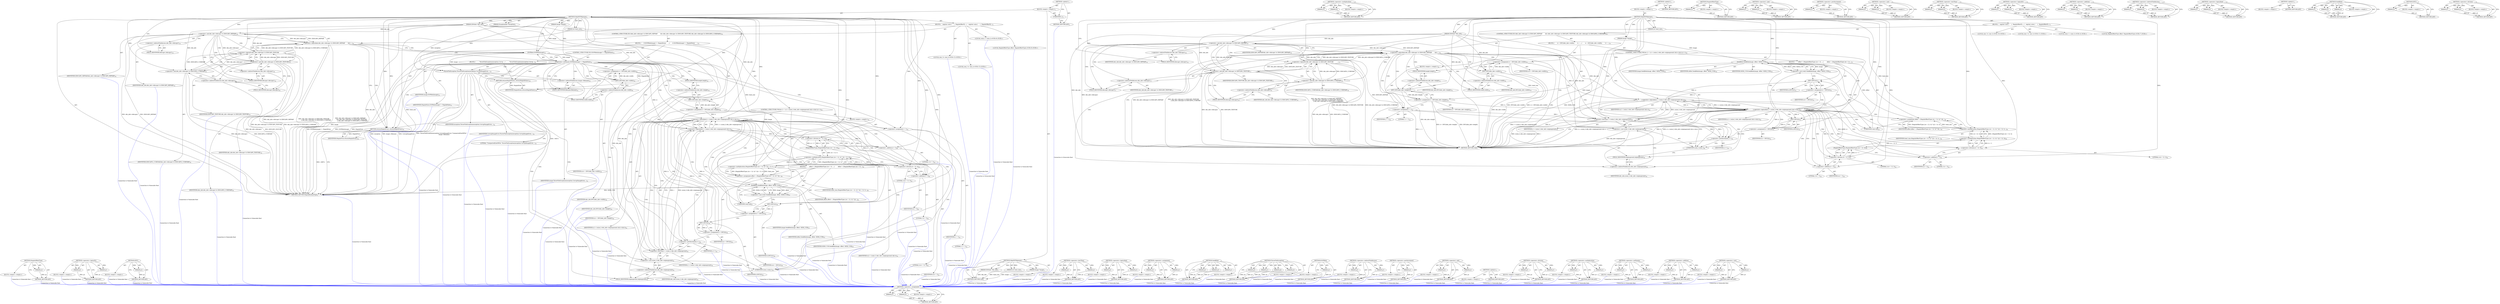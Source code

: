 digraph "&lt;operator&gt;.cast" {
vulnerable_144 [label=<(METHOD,&lt;operator&gt;.assignment)>];
vulnerable_145 [label=<(PARAM,p1)>];
vulnerable_146 [label=<(PARAM,p2)>];
vulnerable_147 [label=<(BLOCK,&lt;empty&gt;,&lt;empty&gt;)>];
vulnerable_148 [label=<(METHOD_RETURN,ANY)>];
vulnerable_167 [label=<(METHOD,&lt;operator&gt;.multiplication)>];
vulnerable_168 [label=<(PARAM,p1)>];
vulnerable_169 [label=<(PARAM,p2)>];
vulnerable_170 [label=<(BLOCK,&lt;empty&gt;,&lt;empty&gt;)>];
vulnerable_171 [label=<(METHOD_RETURN,ANY)>];
vulnerable_6 [label=<(METHOD,&lt;global&gt;)<SUB>1</SUB>>];
vulnerable_7 [label=<(BLOCK,&lt;empty&gt;,&lt;empty&gt;)<SUB>1</SUB>>];
vulnerable_8 [label=<(METHOD,SkipDXTMipmaps)<SUB>1</SUB>>];
vulnerable_9 [label=<(PARAM,Image *image)<SUB>1</SUB>>];
vulnerable_10 [label=<(PARAM,DDSInfo *dds_info)<SUB>1</SUB>>];
vulnerable_11 [label=<(PARAM,int texel_size)<SUB>1</SUB>>];
vulnerable_12 [label=<(BLOCK,{
   register ssize_t
     i;

  MagickOffsetTy...,{
   register ssize_t
     i;

  MagickOffsetTy...)<SUB>2</SUB>>];
vulnerable_13 [label="<(LOCAL,ssize_t i: ssize_t)<SUB>4</SUB>>"];
vulnerable_14 [label="<(LOCAL,MagickOffsetType offset: MagickOffsetType)<SUB>7</SUB>>"];
vulnerable_15 [label="<(LOCAL,size_t h: size_t)<SUB>10</SUB>>"];
vulnerable_16 [label="<(LOCAL,size_t w: size_t)<SUB>11</SUB>>"];
vulnerable_17 [label=<(CONTROL_STRUCTURE,IF,if (dds_info-&gt;ddscaps1 &amp; DDSCAPS_MIPMAP
       &amp;&amp; (dds_info-&gt;ddscaps1 &amp; DDSCAPS_TEXTURE
| dds_info-&gt;ddscaps2 &amp; DDSCAPS2_CUBEMAP)))<SUB>16</SUB>>];
vulnerable_18 [label=<(&lt;operator&gt;.logicalAnd,dds_info-&gt;ddscaps1 &amp; DDSCAPS_MIPMAP
       &amp;&amp; (...)<SUB>16</SUB>>];
vulnerable_19 [label=<(&lt;operator&gt;.and,dds_info-&gt;ddscaps1 &amp; DDSCAPS_MIPMAP)<SUB>16</SUB>>];
vulnerable_20 [label=<(&lt;operator&gt;.indirectFieldAccess,dds_info-&gt;ddscaps1)<SUB>16</SUB>>];
vulnerable_21 [label=<(IDENTIFIER,dds_info,dds_info-&gt;ddscaps1 &amp; DDSCAPS_MIPMAP)<SUB>16</SUB>>];
vulnerable_22 [label=<(FIELD_IDENTIFIER,ddscaps1,ddscaps1)<SUB>16</SUB>>];
vulnerable_23 [label=<(IDENTIFIER,DDSCAPS_MIPMAP,dds_info-&gt;ddscaps1 &amp; DDSCAPS_MIPMAP)<SUB>16</SUB>>];
vulnerable_24 [label=<(&lt;operator&gt;.logicalOr,dds_info-&gt;ddscaps1 &amp; DDSCAPS_TEXTURE
          ...)<SUB>17</SUB>>];
vulnerable_25 [label=<(&lt;operator&gt;.and,dds_info-&gt;ddscaps1 &amp; DDSCAPS_TEXTURE)<SUB>17</SUB>>];
vulnerable_26 [label=<(&lt;operator&gt;.indirectFieldAccess,dds_info-&gt;ddscaps1)<SUB>17</SUB>>];
vulnerable_27 [label=<(IDENTIFIER,dds_info,dds_info-&gt;ddscaps1 &amp; DDSCAPS_TEXTURE)<SUB>17</SUB>>];
vulnerable_28 [label=<(FIELD_IDENTIFIER,ddscaps1,ddscaps1)<SUB>17</SUB>>];
vulnerable_29 [label=<(IDENTIFIER,DDSCAPS_TEXTURE,dds_info-&gt;ddscaps1 &amp; DDSCAPS_TEXTURE)<SUB>17</SUB>>];
vulnerable_30 [label=<(&lt;operator&gt;.and,dds_info-&gt;ddscaps2 &amp; DDSCAPS2_CUBEMAP)<SUB>18</SUB>>];
vulnerable_31 [label=<(&lt;operator&gt;.indirectFieldAccess,dds_info-&gt;ddscaps2)<SUB>18</SUB>>];
vulnerable_32 [label=<(IDENTIFIER,dds_info,dds_info-&gt;ddscaps2 &amp; DDSCAPS2_CUBEMAP)<SUB>18</SUB>>];
vulnerable_33 [label=<(FIELD_IDENTIFIER,ddscaps2,ddscaps2)<SUB>18</SUB>>];
vulnerable_34 [label=<(IDENTIFIER,DDSCAPS2_CUBEMAP,dds_info-&gt;ddscaps2 &amp; DDSCAPS2_CUBEMAP)<SUB>18</SUB>>];
vulnerable_35 [label=<(BLOCK,{
       w = DIV2(dds_info-&gt;width);
       h = ...,{
       w = DIV2(dds_info-&gt;width);
       h = ...)<SUB>19</SUB>>];
vulnerable_36 [label=<(&lt;operator&gt;.assignment,w = DIV2(dds_info-&gt;width))<SUB>20</SUB>>];
vulnerable_37 [label=<(IDENTIFIER,w,w = DIV2(dds_info-&gt;width))<SUB>20</SUB>>];
vulnerable_38 [label=<(DIV2,DIV2(dds_info-&gt;width))<SUB>20</SUB>>];
vulnerable_39 [label=<(&lt;operator&gt;.indirectFieldAccess,dds_info-&gt;width)<SUB>20</SUB>>];
vulnerable_40 [label=<(IDENTIFIER,dds_info,DIV2(dds_info-&gt;width))<SUB>20</SUB>>];
vulnerable_41 [label=<(FIELD_IDENTIFIER,width,width)<SUB>20</SUB>>];
vulnerable_42 [label=<(&lt;operator&gt;.assignment,h = DIV2(dds_info-&gt;height))<SUB>21</SUB>>];
vulnerable_43 [label=<(IDENTIFIER,h,h = DIV2(dds_info-&gt;height))<SUB>21</SUB>>];
vulnerable_44 [label=<(DIV2,DIV2(dds_info-&gt;height))<SUB>21</SUB>>];
vulnerable_45 [label=<(&lt;operator&gt;.indirectFieldAccess,dds_info-&gt;height)<SUB>21</SUB>>];
vulnerable_46 [label=<(IDENTIFIER,dds_info,DIV2(dds_info-&gt;height))<SUB>21</SUB>>];
vulnerable_47 [label=<(FIELD_IDENTIFIER,height,height)<SUB>21</SUB>>];
vulnerable_48 [label=<(CONTROL_STRUCTURE,FOR,for (i = 1;(i &lt; (ssize_t) dds_info-&gt;mipmapcount) &amp;&amp; w &amp;&amp; h;i++))<SUB>26</SUB>>];
vulnerable_49 [label=<(BLOCK,&lt;empty&gt;,&lt;empty&gt;)<SUB>26</SUB>>];
vulnerable_50 [label=<(&lt;operator&gt;.assignment,i = 1)<SUB>26</SUB>>];
vulnerable_51 [label=<(IDENTIFIER,i,i = 1)<SUB>26</SUB>>];
vulnerable_52 [label=<(LITERAL,1,i = 1)<SUB>26</SUB>>];
vulnerable_53 [label=<(&lt;operator&gt;.logicalAnd,(i &lt; (ssize_t) dds_info-&gt;mipmapcount) &amp;&amp; w &amp;&amp; h)<SUB>26</SUB>>];
vulnerable_54 [label=<(&lt;operator&gt;.logicalAnd,(i &lt; (ssize_t) dds_info-&gt;mipmapcount) &amp;&amp; w)<SUB>26</SUB>>];
vulnerable_55 [label=<(&lt;operator&gt;.lessThan,i &lt; (ssize_t) dds_info-&gt;mipmapcount)<SUB>26</SUB>>];
vulnerable_56 [label=<(IDENTIFIER,i,i &lt; (ssize_t) dds_info-&gt;mipmapcount)<SUB>26</SUB>>];
vulnerable_57 [label=<(&lt;operator&gt;.cast,(ssize_t) dds_info-&gt;mipmapcount)<SUB>26</SUB>>];
vulnerable_58 [label=<(UNKNOWN,ssize_t,ssize_t)<SUB>26</SUB>>];
vulnerable_59 [label=<(&lt;operator&gt;.indirectFieldAccess,dds_info-&gt;mipmapcount)<SUB>26</SUB>>];
vulnerable_60 [label=<(IDENTIFIER,dds_info,(ssize_t) dds_info-&gt;mipmapcount)<SUB>26</SUB>>];
vulnerable_61 [label=<(FIELD_IDENTIFIER,mipmapcount,mipmapcount)<SUB>26</SUB>>];
vulnerable_62 [label=<(IDENTIFIER,w,(i &lt; (ssize_t) dds_info-&gt;mipmapcount) &amp;&amp; w)<SUB>26</SUB>>];
vulnerable_63 [label=<(IDENTIFIER,h,(i &lt; (ssize_t) dds_info-&gt;mipmapcount) &amp;&amp; w &amp;&amp; h)<SUB>26</SUB>>];
vulnerable_64 [label=<(&lt;operator&gt;.postIncrement,i++)<SUB>26</SUB>>];
vulnerable_65 [label=<(IDENTIFIER,i,i++)<SUB>26</SUB>>];
vulnerable_66 [label=<(BLOCK,{
        offset = (MagickOffsetType) ((w + 3) ...,{
        offset = (MagickOffsetType) ((w + 3) ...)<SUB>27</SUB>>];
vulnerable_67 [label=<(&lt;operator&gt;.assignment,offset = (MagickOffsetType) ((w + 3) / 4) * ((h...)<SUB>28</SUB>>];
vulnerable_68 [label=<(IDENTIFIER,offset,offset = (MagickOffsetType) ((w + 3) / 4) * ((h...)<SUB>28</SUB>>];
vulnerable_69 [label=<(&lt;operator&gt;.multiplication,(MagickOffsetType) ((w + 3) / 4) * ((h + 3) / 4...)<SUB>28</SUB>>];
vulnerable_70 [label=<(&lt;operator&gt;.multiplication,(MagickOffsetType) ((w + 3) / 4) * ((h + 3) / 4))<SUB>28</SUB>>];
vulnerable_71 [label=<(MagickOffsetType,(MagickOffsetType) ((w + 3) / 4))<SUB>28</SUB>>];
vulnerable_72 [label=<(&lt;operator&gt;.division,(w + 3) / 4)<SUB>28</SUB>>];
vulnerable_73 [label=<(&lt;operator&gt;.addition,w + 3)<SUB>28</SUB>>];
vulnerable_74 [label=<(IDENTIFIER,w,w + 3)<SUB>28</SUB>>];
vulnerable_75 [label=<(LITERAL,3,w + 3)<SUB>28</SUB>>];
vulnerable_76 [label=<(LITERAL,4,(w + 3) / 4)<SUB>28</SUB>>];
vulnerable_77 [label=<(&lt;operator&gt;.division,(h + 3) / 4)<SUB>28</SUB>>];
vulnerable_78 [label=<(&lt;operator&gt;.addition,h + 3)<SUB>28</SUB>>];
vulnerable_79 [label=<(IDENTIFIER,h,h + 3)<SUB>28</SUB>>];
vulnerable_80 [label=<(LITERAL,3,h + 3)<SUB>28</SUB>>];
vulnerable_81 [label=<(LITERAL,4,(h + 3) / 4)<SUB>28</SUB>>];
vulnerable_82 [label=<(IDENTIFIER,texel_size,(MagickOffsetType) ((w + 3) / 4) * ((h + 3) / 4...)<SUB>28</SUB>>];
vulnerable_83 [label=<(&lt;operator&gt;.cast,(void) SeekBlob(image, offset, SEEK_CUR))<SUB>29</SUB>>];
vulnerable_84 [label=<(UNKNOWN,void,void)<SUB>29</SUB>>];
vulnerable_85 [label=<(SeekBlob,SeekBlob(image, offset, SEEK_CUR))<SUB>29</SUB>>];
vulnerable_86 [label=<(IDENTIFIER,image,SeekBlob(image, offset, SEEK_CUR))<SUB>29</SUB>>];
vulnerable_87 [label=<(IDENTIFIER,offset,SeekBlob(image, offset, SEEK_CUR))<SUB>29</SUB>>];
vulnerable_88 [label=<(IDENTIFIER,SEEK_CUR,SeekBlob(image, offset, SEEK_CUR))<SUB>29</SUB>>];
vulnerable_89 [label=<(&lt;operator&gt;.assignment,w = DIV2(w))<SUB>31</SUB>>];
vulnerable_90 [label=<(IDENTIFIER,w,w = DIV2(w))<SUB>31</SUB>>];
vulnerable_91 [label=<(DIV2,DIV2(w))<SUB>31</SUB>>];
vulnerable_92 [label=<(IDENTIFIER,w,DIV2(w))<SUB>31</SUB>>];
vulnerable_93 [label=<(&lt;operator&gt;.assignment,h = DIV2(h))<SUB>32</SUB>>];
vulnerable_94 [label=<(IDENTIFIER,h,h = DIV2(h))<SUB>32</SUB>>];
vulnerable_95 [label=<(DIV2,DIV2(h))<SUB>32</SUB>>];
vulnerable_96 [label=<(IDENTIFIER,h,DIV2(h))<SUB>32</SUB>>];
vulnerable_97 [label=<(METHOD_RETURN,void)<SUB>1</SUB>>];
vulnerable_99 [label=<(METHOD_RETURN,ANY)<SUB>1</SUB>>];
vulnerable_172 [label=<(METHOD,MagickOffsetType)>];
vulnerable_173 [label=<(PARAM,p1)>];
vulnerable_174 [label=<(BLOCK,&lt;empty&gt;,&lt;empty&gt;)>];
vulnerable_175 [label=<(METHOD_RETURN,ANY)>];
vulnerable_129 [label=<(METHOD,&lt;operator&gt;.and)>];
vulnerable_130 [label=<(PARAM,p1)>];
vulnerable_131 [label=<(PARAM,p2)>];
vulnerable_132 [label=<(BLOCK,&lt;empty&gt;,&lt;empty&gt;)>];
vulnerable_133 [label=<(METHOD_RETURN,ANY)>];
vulnerable_163 [label=<(METHOD,&lt;operator&gt;.postIncrement)>];
vulnerable_164 [label=<(PARAM,p1)>];
vulnerable_165 [label=<(BLOCK,&lt;empty&gt;,&lt;empty&gt;)>];
vulnerable_166 [label=<(METHOD_RETURN,ANY)>];
vulnerable_158 [label=<(METHOD,&lt;operator&gt;.cast)>];
vulnerable_159 [label=<(PARAM,p1)>];
vulnerable_160 [label=<(PARAM,p2)>];
vulnerable_161 [label=<(BLOCK,&lt;empty&gt;,&lt;empty&gt;)>];
vulnerable_162 [label=<(METHOD_RETURN,ANY)>];
vulnerable_153 [label=<(METHOD,&lt;operator&gt;.lessThan)>];
vulnerable_154 [label=<(PARAM,p1)>];
vulnerable_155 [label=<(PARAM,p2)>];
vulnerable_156 [label=<(BLOCK,&lt;empty&gt;,&lt;empty&gt;)>];
vulnerable_157 [label=<(METHOD_RETURN,ANY)>];
vulnerable_139 [label=<(METHOD,&lt;operator&gt;.logicalOr)>];
vulnerable_140 [label=<(PARAM,p1)>];
vulnerable_141 [label=<(PARAM,p2)>];
vulnerable_142 [label=<(BLOCK,&lt;empty&gt;,&lt;empty&gt;)>];
vulnerable_143 [label=<(METHOD_RETURN,ANY)>];
vulnerable_181 [label=<(METHOD,&lt;operator&gt;.addition)>];
vulnerable_182 [label=<(PARAM,p1)>];
vulnerable_183 [label=<(PARAM,p2)>];
vulnerable_184 [label=<(BLOCK,&lt;empty&gt;,&lt;empty&gt;)>];
vulnerable_185 [label=<(METHOD_RETURN,ANY)>];
vulnerable_134 [label=<(METHOD,&lt;operator&gt;.indirectFieldAccess)>];
vulnerable_135 [label=<(PARAM,p1)>];
vulnerable_136 [label=<(PARAM,p2)>];
vulnerable_137 [label=<(BLOCK,&lt;empty&gt;,&lt;empty&gt;)>];
vulnerable_138 [label=<(METHOD_RETURN,ANY)>];
vulnerable_124 [label=<(METHOD,&lt;operator&gt;.logicalAnd)>];
vulnerable_125 [label=<(PARAM,p1)>];
vulnerable_126 [label=<(PARAM,p2)>];
vulnerable_127 [label=<(BLOCK,&lt;empty&gt;,&lt;empty&gt;)>];
vulnerable_128 [label=<(METHOD_RETURN,ANY)>];
vulnerable_118 [label=<(METHOD,&lt;global&gt;)<SUB>1</SUB>>];
vulnerable_119 [label=<(BLOCK,&lt;empty&gt;,&lt;empty&gt;)>];
vulnerable_120 [label=<(METHOD_RETURN,ANY)>];
vulnerable_186 [label=<(METHOD,SeekBlob)>];
vulnerable_187 [label=<(PARAM,p1)>];
vulnerable_188 [label=<(PARAM,p2)>];
vulnerable_189 [label=<(PARAM,p3)>];
vulnerable_190 [label=<(BLOCK,&lt;empty&gt;,&lt;empty&gt;)>];
vulnerable_191 [label=<(METHOD_RETURN,ANY)>];
vulnerable_149 [label=<(METHOD,DIV2)>];
vulnerable_150 [label=<(PARAM,p1)>];
vulnerable_151 [label=<(BLOCK,&lt;empty&gt;,&lt;empty&gt;)>];
vulnerable_152 [label=<(METHOD_RETURN,ANY)>];
vulnerable_176 [label=<(METHOD,&lt;operator&gt;.division)>];
vulnerable_177 [label=<(PARAM,p1)>];
vulnerable_178 [label=<(PARAM,p2)>];
vulnerable_179 [label=<(BLOCK,&lt;empty&gt;,&lt;empty&gt;)>];
vulnerable_180 [label=<(METHOD_RETURN,ANY)>];
fixed_220 [label=<(METHOD,MagickOffsetType)>];
fixed_221 [label=<(PARAM,p1)>];
fixed_222 [label=<(BLOCK,&lt;empty&gt;,&lt;empty&gt;)>];
fixed_223 [label=<(METHOD_RETURN,ANY)>];
fixed_171 [label=<(METHOD,&lt;operator&gt;.logicalOr)>];
fixed_172 [label=<(PARAM,p1)>];
fixed_173 [label=<(PARAM,p2)>];
fixed_174 [label=<(BLOCK,&lt;empty&gt;,&lt;empty&gt;)>];
fixed_175 [label=<(METHOD_RETURN,ANY)>];
fixed_197 [label=<(METHOD,DIV2)>];
fixed_198 [label=<(PARAM,p1)>];
fixed_199 [label=<(BLOCK,&lt;empty&gt;,&lt;empty&gt;)>];
fixed_200 [label=<(METHOD_RETURN,ANY)>];
fixed_6 [label=<(METHOD,&lt;global&gt;)<SUB>1</SUB>>];
fixed_7 [label=<(BLOCK,&lt;empty&gt;,&lt;empty&gt;)<SUB>1</SUB>>];
fixed_8 [label=<(METHOD,SkipDXTMipmaps)<SUB>1</SUB>>];
fixed_9 [label=<(PARAM,Image *image)<SUB>1</SUB>>];
fixed_10 [label=<(PARAM,DDSInfo *dds_info)<SUB>1</SUB>>];
fixed_11 [label=<(PARAM,int texel_size)<SUB>1</SUB>>];
fixed_12 [label=<(BLOCK,&lt;empty&gt;,&lt;empty&gt;)>];
fixed_13 [label=<(METHOD_RETURN,void)<SUB>1</SUB>>];
fixed_15 [label=<(UNKNOWN,),))<SUB>1</SUB>>];
fixed_16 [label=<(METHOD,SkipDXTMipmaps)<SUB>2</SUB>>];
fixed_17 [label=<(PARAM,Image *image)<SUB>2</SUB>>];
fixed_18 [label=<(PARAM,DDSInfo *dds_info)<SUB>2</SUB>>];
fixed_19 [label=<(PARAM,int texel_size)<SUB>3</SUB>>];
fixed_20 [label=<(PARAM,ExceptionInfo *exception)<SUB>3</SUB>>];
fixed_21 [label=<(BLOCK,{
   register ssize_t
     i;

  MagickOffsetTy...,{
   register ssize_t
     i;

  MagickOffsetTy...)<SUB>4</SUB>>];
fixed_22 [label="<(LOCAL,ssize_t i: ssize_t)<SUB>6</SUB>>"];
fixed_23 [label="<(LOCAL,MagickOffsetType offset: MagickOffsetType)<SUB>9</SUB>>"];
fixed_24 [label="<(LOCAL,size_t h: size_t)<SUB>12</SUB>>"];
fixed_25 [label="<(LOCAL,size_t w: size_t)<SUB>13</SUB>>"];
fixed_26 [label=<(CONTROL_STRUCTURE,IF,if (dds_info-&gt;ddscaps1 &amp; DDSCAPS_MIPMAP
       &amp;&amp; (dds_info-&gt;ddscaps1 &amp; DDSCAPS_TEXTURE
| dds_info-&gt;ddscaps2 &amp; DDSCAPS2_CUBEMAP)))<SUB>18</SUB>>];
fixed_27 [label=<(&lt;operator&gt;.logicalAnd,dds_info-&gt;ddscaps1 &amp; DDSCAPS_MIPMAP
       &amp;&amp; (...)<SUB>18</SUB>>];
fixed_28 [label=<(&lt;operator&gt;.and,dds_info-&gt;ddscaps1 &amp; DDSCAPS_MIPMAP)<SUB>18</SUB>>];
fixed_29 [label=<(&lt;operator&gt;.indirectFieldAccess,dds_info-&gt;ddscaps1)<SUB>18</SUB>>];
fixed_30 [label=<(IDENTIFIER,dds_info,dds_info-&gt;ddscaps1 &amp; DDSCAPS_MIPMAP)<SUB>18</SUB>>];
fixed_31 [label=<(FIELD_IDENTIFIER,ddscaps1,ddscaps1)<SUB>18</SUB>>];
fixed_32 [label=<(IDENTIFIER,DDSCAPS_MIPMAP,dds_info-&gt;ddscaps1 &amp; DDSCAPS_MIPMAP)<SUB>18</SUB>>];
fixed_33 [label=<(&lt;operator&gt;.logicalOr,dds_info-&gt;ddscaps1 &amp; DDSCAPS_TEXTURE
          ...)<SUB>19</SUB>>];
fixed_34 [label=<(&lt;operator&gt;.and,dds_info-&gt;ddscaps1 &amp; DDSCAPS_TEXTURE)<SUB>19</SUB>>];
fixed_35 [label=<(&lt;operator&gt;.indirectFieldAccess,dds_info-&gt;ddscaps1)<SUB>19</SUB>>];
fixed_36 [label=<(IDENTIFIER,dds_info,dds_info-&gt;ddscaps1 &amp; DDSCAPS_TEXTURE)<SUB>19</SUB>>];
fixed_37 [label=<(FIELD_IDENTIFIER,ddscaps1,ddscaps1)<SUB>19</SUB>>];
fixed_38 [label=<(IDENTIFIER,DDSCAPS_TEXTURE,dds_info-&gt;ddscaps1 &amp; DDSCAPS_TEXTURE)<SUB>19</SUB>>];
fixed_39 [label=<(&lt;operator&gt;.and,dds_info-&gt;ddscaps2 &amp; DDSCAPS2_CUBEMAP)<SUB>20</SUB>>];
fixed_40 [label=<(&lt;operator&gt;.indirectFieldAccess,dds_info-&gt;ddscaps2)<SUB>20</SUB>>];
fixed_41 [label=<(IDENTIFIER,dds_info,dds_info-&gt;ddscaps2 &amp; DDSCAPS2_CUBEMAP)<SUB>20</SUB>>];
fixed_42 [label=<(FIELD_IDENTIFIER,ddscaps2,ddscaps2)<SUB>20</SUB>>];
fixed_43 [label=<(IDENTIFIER,DDSCAPS2_CUBEMAP,dds_info-&gt;ddscaps2 &amp; DDSCAPS2_CUBEMAP)<SUB>20</SUB>>];
fixed_44 [label=<(BLOCK,{
      if (EOFBlob(image) != MagickFalse)
    ...,{
      if (EOFBlob(image) != MagickFalse)
    ...)<SUB>21</SUB>>];
fixed_45 [label=<(CONTROL_STRUCTURE,IF,if (EOFBlob(image) != MagickFalse))<SUB>22</SUB>>];
fixed_46 [label=<(&lt;operator&gt;.notEquals,EOFBlob(image) != MagickFalse)<SUB>22</SUB>>];
fixed_47 [label=<(EOFBlob,EOFBlob(image))<SUB>22</SUB>>];
fixed_48 [label=<(IDENTIFIER,image,EOFBlob(image))<SUB>22</SUB>>];
fixed_49 [label=<(IDENTIFIER,MagickFalse,EOFBlob(image) != MagickFalse)<SUB>22</SUB>>];
fixed_50 [label=<(BLOCK,{
          ThrowFileException(exception,Corrup...,{
          ThrowFileException(exception,Corrup...)<SUB>23</SUB>>];
fixed_51 [label=<(ThrowFileException,ThrowFileException(exception,CorruptImageError,...)<SUB>24</SUB>>];
fixed_52 [label=<(IDENTIFIER,exception,ThrowFileException(exception,CorruptImageError,...)<SUB>24</SUB>>];
fixed_53 [label=<(IDENTIFIER,CorruptImageError,ThrowFileException(exception,CorruptImageError,...)<SUB>24</SUB>>];
fixed_54 [label=<(LITERAL,&quot;UnexpectedEndOfFile&quot;,ThrowFileException(exception,CorruptImageError,...)<SUB>24</SUB>>];
fixed_55 [label=<(&lt;operator&gt;.indirectFieldAccess,image-&gt;filename)<SUB>25</SUB>>];
fixed_56 [label=<(IDENTIFIER,image,ThrowFileException(exception,CorruptImageError,...)<SUB>25</SUB>>];
fixed_57 [label=<(FIELD_IDENTIFIER,filename,filename)<SUB>25</SUB>>];
fixed_58 [label=<(RETURN,return(MagickFalse);,return(MagickFalse);)<SUB>26</SUB>>];
fixed_59 [label=<(IDENTIFIER,MagickFalse,return(MagickFalse);)<SUB>26</SUB>>];
fixed_60 [label=<(&lt;operator&gt;.assignment,w = DIV2(dds_info-&gt;width))<SUB>28</SUB>>];
fixed_61 [label=<(IDENTIFIER,w,w = DIV2(dds_info-&gt;width))<SUB>28</SUB>>];
fixed_62 [label=<(DIV2,DIV2(dds_info-&gt;width))<SUB>28</SUB>>];
fixed_63 [label=<(&lt;operator&gt;.indirectFieldAccess,dds_info-&gt;width)<SUB>28</SUB>>];
fixed_64 [label=<(IDENTIFIER,dds_info,DIV2(dds_info-&gt;width))<SUB>28</SUB>>];
fixed_65 [label=<(FIELD_IDENTIFIER,width,width)<SUB>28</SUB>>];
fixed_66 [label=<(&lt;operator&gt;.assignment,h = DIV2(dds_info-&gt;height))<SUB>29</SUB>>];
fixed_67 [label=<(IDENTIFIER,h,h = DIV2(dds_info-&gt;height))<SUB>29</SUB>>];
fixed_68 [label=<(DIV2,DIV2(dds_info-&gt;height))<SUB>29</SUB>>];
fixed_69 [label=<(&lt;operator&gt;.indirectFieldAccess,dds_info-&gt;height)<SUB>29</SUB>>];
fixed_70 [label=<(IDENTIFIER,dds_info,DIV2(dds_info-&gt;height))<SUB>29</SUB>>];
fixed_71 [label=<(FIELD_IDENTIFIER,height,height)<SUB>29</SUB>>];
fixed_72 [label=<(CONTROL_STRUCTURE,FOR,for (i = 1;(i &lt; (ssize_t) dds_info-&gt;mipmapcount) &amp;&amp; w &amp;&amp; h;i++))<SUB>34</SUB>>];
fixed_73 [label=<(BLOCK,&lt;empty&gt;,&lt;empty&gt;)<SUB>34</SUB>>];
fixed_74 [label=<(&lt;operator&gt;.assignment,i = 1)<SUB>34</SUB>>];
fixed_75 [label=<(IDENTIFIER,i,i = 1)<SUB>34</SUB>>];
fixed_76 [label=<(LITERAL,1,i = 1)<SUB>34</SUB>>];
fixed_77 [label=<(&lt;operator&gt;.logicalAnd,(i &lt; (ssize_t) dds_info-&gt;mipmapcount) &amp;&amp; w &amp;&amp; h)<SUB>34</SUB>>];
fixed_78 [label=<(&lt;operator&gt;.logicalAnd,(i &lt; (ssize_t) dds_info-&gt;mipmapcount) &amp;&amp; w)<SUB>34</SUB>>];
fixed_79 [label=<(&lt;operator&gt;.lessThan,i &lt; (ssize_t) dds_info-&gt;mipmapcount)<SUB>34</SUB>>];
fixed_80 [label=<(IDENTIFIER,i,i &lt; (ssize_t) dds_info-&gt;mipmapcount)<SUB>34</SUB>>];
fixed_81 [label=<(&lt;operator&gt;.cast,(ssize_t) dds_info-&gt;mipmapcount)<SUB>34</SUB>>];
fixed_82 [label=<(UNKNOWN,ssize_t,ssize_t)<SUB>34</SUB>>];
fixed_83 [label=<(&lt;operator&gt;.indirectFieldAccess,dds_info-&gt;mipmapcount)<SUB>34</SUB>>];
fixed_84 [label=<(IDENTIFIER,dds_info,(ssize_t) dds_info-&gt;mipmapcount)<SUB>34</SUB>>];
fixed_85 [label=<(FIELD_IDENTIFIER,mipmapcount,mipmapcount)<SUB>34</SUB>>];
fixed_86 [label=<(IDENTIFIER,w,(i &lt; (ssize_t) dds_info-&gt;mipmapcount) &amp;&amp; w)<SUB>34</SUB>>];
fixed_87 [label=<(IDENTIFIER,h,(i &lt; (ssize_t) dds_info-&gt;mipmapcount) &amp;&amp; w &amp;&amp; h)<SUB>34</SUB>>];
fixed_88 [label=<(&lt;operator&gt;.postIncrement,i++)<SUB>34</SUB>>];
fixed_89 [label=<(IDENTIFIER,i,i++)<SUB>34</SUB>>];
fixed_90 [label=<(BLOCK,{
        offset = (MagickOffsetType) ((w + 3) ...,{
        offset = (MagickOffsetType) ((w + 3) ...)<SUB>35</SUB>>];
fixed_91 [label=<(&lt;operator&gt;.assignment,offset = (MagickOffsetType) ((w + 3) / 4) * ((h...)<SUB>36</SUB>>];
fixed_92 [label=<(IDENTIFIER,offset,offset = (MagickOffsetType) ((w + 3) / 4) * ((h...)<SUB>36</SUB>>];
fixed_93 [label=<(&lt;operator&gt;.multiplication,(MagickOffsetType) ((w + 3) / 4) * ((h + 3) / 4...)<SUB>36</SUB>>];
fixed_94 [label=<(&lt;operator&gt;.multiplication,(MagickOffsetType) ((w + 3) / 4) * ((h + 3) / 4))<SUB>36</SUB>>];
fixed_95 [label=<(MagickOffsetType,(MagickOffsetType) ((w + 3) / 4))<SUB>36</SUB>>];
fixed_96 [label=<(&lt;operator&gt;.division,(w + 3) / 4)<SUB>36</SUB>>];
fixed_97 [label=<(&lt;operator&gt;.addition,w + 3)<SUB>36</SUB>>];
fixed_98 [label=<(IDENTIFIER,w,w + 3)<SUB>36</SUB>>];
fixed_99 [label=<(LITERAL,3,w + 3)<SUB>36</SUB>>];
fixed_100 [label=<(LITERAL,4,(w + 3) / 4)<SUB>36</SUB>>];
fixed_101 [label=<(&lt;operator&gt;.division,(h + 3) / 4)<SUB>36</SUB>>];
fixed_102 [label=<(&lt;operator&gt;.addition,h + 3)<SUB>36</SUB>>];
fixed_103 [label=<(IDENTIFIER,h,h + 3)<SUB>36</SUB>>];
fixed_104 [label=<(LITERAL,3,h + 3)<SUB>36</SUB>>];
fixed_105 [label=<(LITERAL,4,(h + 3) / 4)<SUB>36</SUB>>];
fixed_106 [label=<(IDENTIFIER,texel_size,(MagickOffsetType) ((w + 3) / 4) * ((h + 3) / 4...)<SUB>36</SUB>>];
fixed_107 [label=<(&lt;operator&gt;.cast,(void) SeekBlob(image, offset, SEEK_CUR))<SUB>37</SUB>>];
fixed_108 [label=<(UNKNOWN,void,void)<SUB>37</SUB>>];
fixed_109 [label=<(SeekBlob,SeekBlob(image, offset, SEEK_CUR))<SUB>37</SUB>>];
fixed_110 [label=<(IDENTIFIER,image,SeekBlob(image, offset, SEEK_CUR))<SUB>37</SUB>>];
fixed_111 [label=<(IDENTIFIER,offset,SeekBlob(image, offset, SEEK_CUR))<SUB>37</SUB>>];
fixed_112 [label=<(IDENTIFIER,SEEK_CUR,SeekBlob(image, offset, SEEK_CUR))<SUB>37</SUB>>];
fixed_113 [label=<(&lt;operator&gt;.assignment,w = DIV2(w))<SUB>39</SUB>>];
fixed_114 [label=<(IDENTIFIER,w,w = DIV2(w))<SUB>39</SUB>>];
fixed_115 [label=<(DIV2,DIV2(w))<SUB>39</SUB>>];
fixed_116 [label=<(IDENTIFIER,w,DIV2(w))<SUB>39</SUB>>];
fixed_117 [label=<(&lt;operator&gt;.assignment,h = DIV2(h))<SUB>40</SUB>>];
fixed_118 [label=<(IDENTIFIER,h,h = DIV2(h))<SUB>40</SUB>>];
fixed_119 [label=<(DIV2,DIV2(h))<SUB>40</SUB>>];
fixed_120 [label=<(IDENTIFIER,h,DIV2(h))<SUB>40</SUB>>];
fixed_121 [label=<(RETURN,return(MagickTrue);,return(MagickTrue);)<SUB>43</SUB>>];
fixed_122 [label=<(IDENTIFIER,MagickTrue,return(MagickTrue);)<SUB>43</SUB>>];
fixed_123 [label=<(METHOD_RETURN,MagickBooleanType)<SUB>2</SUB>>];
fixed_125 [label=<(METHOD_RETURN,ANY)<SUB>1</SUB>>];
fixed_201 [label=<(METHOD,&lt;operator&gt;.lessThan)>];
fixed_202 [label=<(PARAM,p1)>];
fixed_203 [label=<(PARAM,p2)>];
fixed_204 [label=<(BLOCK,&lt;empty&gt;,&lt;empty&gt;)>];
fixed_205 [label=<(METHOD_RETURN,ANY)>];
fixed_156 [label=<(METHOD,&lt;operator&gt;.logicalAnd)>];
fixed_157 [label=<(PARAM,p1)>];
fixed_158 [label=<(PARAM,p2)>];
fixed_159 [label=<(BLOCK,&lt;empty&gt;,&lt;empty&gt;)>];
fixed_160 [label=<(METHOD_RETURN,ANY)>];
fixed_192 [label=<(METHOD,&lt;operator&gt;.assignment)>];
fixed_193 [label=<(PARAM,p1)>];
fixed_194 [label=<(PARAM,p2)>];
fixed_195 [label=<(BLOCK,&lt;empty&gt;,&lt;empty&gt;)>];
fixed_196 [label=<(METHOD_RETURN,ANY)>];
fixed_234 [label=<(METHOD,SeekBlob)>];
fixed_235 [label=<(PARAM,p1)>];
fixed_236 [label=<(PARAM,p2)>];
fixed_237 [label=<(PARAM,p3)>];
fixed_238 [label=<(BLOCK,&lt;empty&gt;,&lt;empty&gt;)>];
fixed_239 [label=<(METHOD_RETURN,ANY)>];
fixed_185 [label=<(METHOD,ThrowFileException)>];
fixed_186 [label=<(PARAM,p1)>];
fixed_187 [label=<(PARAM,p2)>];
fixed_188 [label=<(PARAM,p3)>];
fixed_189 [label=<(PARAM,p4)>];
fixed_190 [label=<(BLOCK,&lt;empty&gt;,&lt;empty&gt;)>];
fixed_191 [label=<(METHOD_RETURN,ANY)>];
fixed_181 [label=<(METHOD,EOFBlob)>];
fixed_182 [label=<(PARAM,p1)>];
fixed_183 [label=<(BLOCK,&lt;empty&gt;,&lt;empty&gt;)>];
fixed_184 [label=<(METHOD_RETURN,ANY)>];
fixed_166 [label=<(METHOD,&lt;operator&gt;.indirectFieldAccess)>];
fixed_167 [label=<(PARAM,p1)>];
fixed_168 [label=<(PARAM,p2)>];
fixed_169 [label=<(BLOCK,&lt;empty&gt;,&lt;empty&gt;)>];
fixed_170 [label=<(METHOD_RETURN,ANY)>];
fixed_211 [label=<(METHOD,&lt;operator&gt;.postIncrement)>];
fixed_212 [label=<(PARAM,p1)>];
fixed_213 [label=<(BLOCK,&lt;empty&gt;,&lt;empty&gt;)>];
fixed_214 [label=<(METHOD_RETURN,ANY)>];
fixed_161 [label=<(METHOD,&lt;operator&gt;.and)>];
fixed_162 [label=<(PARAM,p1)>];
fixed_163 [label=<(PARAM,p2)>];
fixed_164 [label=<(BLOCK,&lt;empty&gt;,&lt;empty&gt;)>];
fixed_165 [label=<(METHOD_RETURN,ANY)>];
fixed_150 [label=<(METHOD,&lt;global&gt;)<SUB>1</SUB>>];
fixed_151 [label=<(BLOCK,&lt;empty&gt;,&lt;empty&gt;)>];
fixed_152 [label=<(METHOD_RETURN,ANY)>];
fixed_224 [label=<(METHOD,&lt;operator&gt;.division)>];
fixed_225 [label=<(PARAM,p1)>];
fixed_226 [label=<(PARAM,p2)>];
fixed_227 [label=<(BLOCK,&lt;empty&gt;,&lt;empty&gt;)>];
fixed_228 [label=<(METHOD_RETURN,ANY)>];
fixed_215 [label=<(METHOD,&lt;operator&gt;.multiplication)>];
fixed_216 [label=<(PARAM,p1)>];
fixed_217 [label=<(PARAM,p2)>];
fixed_218 [label=<(BLOCK,&lt;empty&gt;,&lt;empty&gt;)>];
fixed_219 [label=<(METHOD_RETURN,ANY)>];
fixed_176 [label=<(METHOD,&lt;operator&gt;.notEquals)>];
fixed_177 [label=<(PARAM,p1)>];
fixed_178 [label=<(PARAM,p2)>];
fixed_179 [label=<(BLOCK,&lt;empty&gt;,&lt;empty&gt;)>];
fixed_180 [label=<(METHOD_RETURN,ANY)>];
fixed_229 [label=<(METHOD,&lt;operator&gt;.addition)>];
fixed_230 [label=<(PARAM,p1)>];
fixed_231 [label=<(PARAM,p2)>];
fixed_232 [label=<(BLOCK,&lt;empty&gt;,&lt;empty&gt;)>];
fixed_233 [label=<(METHOD_RETURN,ANY)>];
fixed_206 [label=<(METHOD,&lt;operator&gt;.cast)>];
fixed_207 [label=<(PARAM,p1)>];
fixed_208 [label=<(PARAM,p2)>];
fixed_209 [label=<(BLOCK,&lt;empty&gt;,&lt;empty&gt;)>];
fixed_210 [label=<(METHOD_RETURN,ANY)>];
vulnerable_144 -> vulnerable_145  [key=0, label="AST: "];
vulnerable_144 -> vulnerable_145  [key=1, label="DDG: "];
vulnerable_144 -> vulnerable_147  [key=0, label="AST: "];
vulnerable_144 -> vulnerable_146  [key=0, label="AST: "];
vulnerable_144 -> vulnerable_146  [key=1, label="DDG: "];
vulnerable_144 -> vulnerable_148  [key=0, label="AST: "];
vulnerable_144 -> vulnerable_148  [key=1, label="CFG: "];
vulnerable_145 -> vulnerable_148  [key=0, label="DDG: p1"];
vulnerable_146 -> vulnerable_148  [key=0, label="DDG: p2"];
vulnerable_167 -> vulnerable_168  [key=0, label="AST: "];
vulnerable_167 -> vulnerable_168  [key=1, label="DDG: "];
vulnerable_167 -> vulnerable_170  [key=0, label="AST: "];
vulnerable_167 -> vulnerable_169  [key=0, label="AST: "];
vulnerable_167 -> vulnerable_169  [key=1, label="DDG: "];
vulnerable_167 -> vulnerable_171  [key=0, label="AST: "];
vulnerable_167 -> vulnerable_171  [key=1, label="CFG: "];
vulnerable_168 -> vulnerable_171  [key=0, label="DDG: p1"];
vulnerable_169 -> vulnerable_171  [key=0, label="DDG: p2"];
vulnerable_6 -> vulnerable_7  [key=0, label="AST: "];
vulnerable_6 -> vulnerable_99  [key=0, label="AST: "];
vulnerable_6 -> vulnerable_99  [key=1, label="CFG: "];
vulnerable_7 -> vulnerable_8  [key=0, label="AST: "];
vulnerable_8 -> vulnerable_9  [key=0, label="AST: "];
vulnerable_8 -> vulnerable_9  [key=1, label="DDG: "];
vulnerable_8 -> vulnerable_10  [key=0, label="AST: "];
vulnerable_8 -> vulnerable_10  [key=1, label="DDG: "];
vulnerable_8 -> vulnerable_11  [key=0, label="AST: "];
vulnerable_8 -> vulnerable_11  [key=1, label="DDG: "];
vulnerable_8 -> vulnerable_12  [key=0, label="AST: "];
vulnerable_8 -> vulnerable_97  [key=0, label="AST: "];
vulnerable_8 -> vulnerable_22  [key=0, label="CFG: "];
vulnerable_8 -> vulnerable_19  [key=0, label="DDG: "];
vulnerable_8 -> vulnerable_25  [key=0, label="DDG: "];
vulnerable_8 -> vulnerable_30  [key=0, label="DDG: "];
vulnerable_8 -> vulnerable_50  [key=0, label="DDG: "];
vulnerable_8 -> vulnerable_53  [key=0, label="DDG: "];
vulnerable_8 -> vulnerable_64  [key=0, label="DDG: "];
vulnerable_8 -> vulnerable_54  [key=0, label="DDG: "];
vulnerable_8 -> vulnerable_55  [key=0, label="DDG: "];
vulnerable_8 -> vulnerable_69  [key=0, label="DDG: "];
vulnerable_8 -> vulnerable_85  [key=0, label="DDG: "];
vulnerable_8 -> vulnerable_91  [key=0, label="DDG: "];
vulnerable_8 -> vulnerable_95  [key=0, label="DDG: "];
vulnerable_8 -> vulnerable_77  [key=0, label="DDG: "];
vulnerable_8 -> vulnerable_72  [key=0, label="DDG: "];
vulnerable_8 -> vulnerable_78  [key=0, label="DDG: "];
vulnerable_8 -> vulnerable_73  [key=0, label="DDG: "];
vulnerable_9 -> vulnerable_97  [key=0, label="DDG: image"];
vulnerable_9 -> vulnerable_85  [key=0, label="DDG: image"];
vulnerable_10 -> vulnerable_97  [key=0, label="DDG: dds_info"];
vulnerable_10 -> vulnerable_19  [key=0, label="DDG: dds_info"];
vulnerable_10 -> vulnerable_25  [key=0, label="DDG: dds_info"];
vulnerable_10 -> vulnerable_30  [key=0, label="DDG: dds_info"];
vulnerable_10 -> vulnerable_38  [key=0, label="DDG: dds_info"];
vulnerable_10 -> vulnerable_44  [key=0, label="DDG: dds_info"];
vulnerable_10 -> vulnerable_55  [key=0, label="DDG: dds_info"];
vulnerable_10 -> vulnerable_57  [key=0, label="DDG: dds_info"];
vulnerable_11 -> vulnerable_97  [key=0, label="DDG: texel_size"];
vulnerable_11 -> vulnerable_69  [key=0, label="DDG: texel_size"];
vulnerable_12 -> vulnerable_13  [key=0, label="AST: "];
vulnerable_12 -> vulnerable_14  [key=0, label="AST: "];
vulnerable_12 -> vulnerable_15  [key=0, label="AST: "];
vulnerable_12 -> vulnerable_16  [key=0, label="AST: "];
vulnerable_12 -> vulnerable_17  [key=0, label="AST: "];
vulnerable_17 -> vulnerable_18  [key=0, label="AST: "];
vulnerable_17 -> vulnerable_35  [key=0, label="AST: "];
vulnerable_18 -> vulnerable_19  [key=0, label="AST: "];
vulnerable_18 -> vulnerable_24  [key=0, label="AST: "];
vulnerable_18 -> vulnerable_97  [key=0, label="CFG: "];
vulnerable_18 -> vulnerable_97  [key=1, label="DDG: dds_info-&gt;ddscaps1 &amp; DDSCAPS_MIPMAP"];
vulnerable_18 -> vulnerable_97  [key=2, label="DDG: dds_info-&gt;ddscaps1 &amp; DDSCAPS_TEXTURE
           || dds_info-&gt;ddscaps2 &amp; DDSCAPS2_CUBEMAP"];
vulnerable_18 -> vulnerable_97  [key=3, label="DDG: dds_info-&gt;ddscaps1 &amp; DDSCAPS_MIPMAP
       &amp;&amp; (dds_info-&gt;ddscaps1 &amp; DDSCAPS_TEXTURE
           || dds_info-&gt;ddscaps2 &amp; DDSCAPS2_CUBEMAP)"];
vulnerable_18 -> vulnerable_41  [key=0, label="CFG: "];
vulnerable_18 -> vulnerable_41  [key=1, label="CDG: "];
vulnerable_18 -> vulnerable_47  [key=0, label="CDG: "];
vulnerable_18 -> vulnerable_42  [key=0, label="CDG: "];
vulnerable_18 -> vulnerable_57  [key=0, label="CDG: "];
vulnerable_18 -> vulnerable_38  [key=0, label="CDG: "];
vulnerable_18 -> vulnerable_45  [key=0, label="CDG: "];
vulnerable_18 -> vulnerable_50  [key=0, label="CDG: "];
vulnerable_18 -> vulnerable_59  [key=0, label="CDG: "];
vulnerable_18 -> vulnerable_44  [key=0, label="CDG: "];
vulnerable_18 -> vulnerable_54  [key=0, label="CDG: "];
vulnerable_18 -> vulnerable_58  [key=0, label="CDG: "];
vulnerable_18 -> vulnerable_61  [key=0, label="CDG: "];
vulnerable_18 -> vulnerable_36  [key=0, label="CDG: "];
vulnerable_18 -> vulnerable_53  [key=0, label="CDG: "];
vulnerable_18 -> vulnerable_55  [key=0, label="CDG: "];
vulnerable_18 -> vulnerable_39  [key=0, label="CDG: "];
vulnerable_19 -> vulnerable_20  [key=0, label="AST: "];
vulnerable_19 -> vulnerable_23  [key=0, label="AST: "];
vulnerable_19 -> vulnerable_18  [key=0, label="CFG: "];
vulnerable_19 -> vulnerable_18  [key=1, label="DDG: dds_info-&gt;ddscaps1"];
vulnerable_19 -> vulnerable_18  [key=2, label="DDG: DDSCAPS_MIPMAP"];
vulnerable_19 -> vulnerable_28  [key=0, label="CFG: "];
vulnerable_19 -> vulnerable_28  [key=1, label="CDG: "];
vulnerable_19 -> vulnerable_97  [key=0, label="DDG: dds_info-&gt;ddscaps1"];
vulnerable_19 -> vulnerable_97  [key=1, label="DDG: DDSCAPS_MIPMAP"];
vulnerable_19 -> vulnerable_25  [key=0, label="DDG: dds_info-&gt;ddscaps1"];
vulnerable_19 -> vulnerable_25  [key=1, label="CDG: "];
vulnerable_19 -> vulnerable_26  [key=0, label="CDG: "];
vulnerable_19 -> vulnerable_24  [key=0, label="CDG: "];
vulnerable_20 -> vulnerable_21  [key=0, label="AST: "];
vulnerable_20 -> vulnerable_22  [key=0, label="AST: "];
vulnerable_20 -> vulnerable_19  [key=0, label="CFG: "];
vulnerable_22 -> vulnerable_20  [key=0, label="CFG: "];
vulnerable_24 -> vulnerable_25  [key=0, label="AST: "];
vulnerable_24 -> vulnerable_30  [key=0, label="AST: "];
vulnerable_24 -> vulnerable_18  [key=0, label="CFG: "];
vulnerable_24 -> vulnerable_18  [key=1, label="DDG: dds_info-&gt;ddscaps1 &amp; DDSCAPS_TEXTURE"];
vulnerable_24 -> vulnerable_18  [key=2, label="DDG: dds_info-&gt;ddscaps2 &amp; DDSCAPS2_CUBEMAP"];
vulnerable_24 -> vulnerable_97  [key=0, label="DDG: dds_info-&gt;ddscaps1 &amp; DDSCAPS_TEXTURE"];
vulnerable_24 -> vulnerable_97  [key=1, label="DDG: dds_info-&gt;ddscaps2 &amp; DDSCAPS2_CUBEMAP"];
vulnerable_25 -> vulnerable_26  [key=0, label="AST: "];
vulnerable_25 -> vulnerable_29  [key=0, label="AST: "];
vulnerable_25 -> vulnerable_24  [key=0, label="CFG: "];
vulnerable_25 -> vulnerable_24  [key=1, label="DDG: dds_info-&gt;ddscaps1"];
vulnerable_25 -> vulnerable_24  [key=2, label="DDG: DDSCAPS_TEXTURE"];
vulnerable_25 -> vulnerable_33  [key=0, label="CFG: "];
vulnerable_25 -> vulnerable_33  [key=1, label="CDG: "];
vulnerable_25 -> vulnerable_97  [key=0, label="DDG: dds_info-&gt;ddscaps1"];
vulnerable_25 -> vulnerable_97  [key=1, label="DDG: DDSCAPS_TEXTURE"];
vulnerable_25 -> vulnerable_30  [key=0, label="CDG: "];
vulnerable_25 -> vulnerable_31  [key=0, label="CDG: "];
vulnerable_26 -> vulnerable_27  [key=0, label="AST: "];
vulnerable_26 -> vulnerable_28  [key=0, label="AST: "];
vulnerable_26 -> vulnerable_25  [key=0, label="CFG: "];
vulnerable_28 -> vulnerable_26  [key=0, label="CFG: "];
vulnerable_30 -> vulnerable_31  [key=0, label="AST: "];
vulnerable_30 -> vulnerable_34  [key=0, label="AST: "];
vulnerable_30 -> vulnerable_24  [key=0, label="CFG: "];
vulnerable_30 -> vulnerable_24  [key=1, label="DDG: dds_info-&gt;ddscaps2"];
vulnerable_30 -> vulnerable_24  [key=2, label="DDG: DDSCAPS2_CUBEMAP"];
vulnerable_30 -> vulnerable_97  [key=0, label="DDG: dds_info-&gt;ddscaps2"];
vulnerable_30 -> vulnerable_97  [key=1, label="DDG: DDSCAPS2_CUBEMAP"];
vulnerable_31 -> vulnerable_32  [key=0, label="AST: "];
vulnerable_31 -> vulnerable_33  [key=0, label="AST: "];
vulnerable_31 -> vulnerable_30  [key=0, label="CFG: "];
vulnerable_33 -> vulnerable_31  [key=0, label="CFG: "];
vulnerable_35 -> vulnerable_36  [key=0, label="AST: "];
vulnerable_35 -> vulnerable_42  [key=0, label="AST: "];
vulnerable_35 -> vulnerable_48  [key=0, label="AST: "];
vulnerable_36 -> vulnerable_37  [key=0, label="AST: "];
vulnerable_36 -> vulnerable_38  [key=0, label="AST: "];
vulnerable_36 -> vulnerable_47  [key=0, label="CFG: "];
vulnerable_36 -> vulnerable_97  [key=0, label="DDG: DIV2(dds_info-&gt;width)"];
vulnerable_36 -> vulnerable_97  [key=1, label="DDG: w = DIV2(dds_info-&gt;width)"];
vulnerable_36 -> vulnerable_54  [key=0, label="DDG: w"];
vulnerable_38 -> vulnerable_39  [key=0, label="AST: "];
vulnerable_38 -> vulnerable_36  [key=0, label="CFG: "];
vulnerable_38 -> vulnerable_36  [key=1, label="DDG: dds_info-&gt;width"];
vulnerable_38 -> vulnerable_97  [key=0, label="DDG: dds_info-&gt;width"];
vulnerable_39 -> vulnerable_40  [key=0, label="AST: "];
vulnerable_39 -> vulnerable_41  [key=0, label="AST: "];
vulnerable_39 -> vulnerable_38  [key=0, label="CFG: "];
vulnerable_41 -> vulnerable_39  [key=0, label="CFG: "];
vulnerable_42 -> vulnerable_43  [key=0, label="AST: "];
vulnerable_42 -> vulnerable_44  [key=0, label="AST: "];
vulnerable_42 -> vulnerable_50  [key=0, label="CFG: "];
vulnerable_42 -> vulnerable_97  [key=0, label="DDG: DIV2(dds_info-&gt;height)"];
vulnerable_42 -> vulnerable_97  [key=1, label="DDG: h = DIV2(dds_info-&gt;height)"];
vulnerable_42 -> vulnerable_53  [key=0, label="DDG: h"];
vulnerable_44 -> vulnerable_45  [key=0, label="AST: "];
vulnerable_44 -> vulnerable_42  [key=0, label="CFG: "];
vulnerable_44 -> vulnerable_42  [key=1, label="DDG: dds_info-&gt;height"];
vulnerable_44 -> vulnerable_97  [key=0, label="DDG: dds_info-&gt;height"];
vulnerable_45 -> vulnerable_46  [key=0, label="AST: "];
vulnerable_45 -> vulnerable_47  [key=0, label="AST: "];
vulnerable_45 -> vulnerable_44  [key=0, label="CFG: "];
vulnerable_47 -> vulnerable_45  [key=0, label="CFG: "];
vulnerable_48 -> vulnerable_49  [key=0, label="AST: "];
vulnerable_48 -> vulnerable_53  [key=0, label="AST: "];
vulnerable_48 -> vulnerable_64  [key=0, label="AST: "];
vulnerable_48 -> vulnerable_66  [key=0, label="AST: "];
vulnerable_49 -> vulnerable_50  [key=0, label="AST: "];
vulnerable_50 -> vulnerable_51  [key=0, label="AST: "];
vulnerable_50 -> vulnerable_52  [key=0, label="AST: "];
vulnerable_50 -> vulnerable_58  [key=0, label="CFG: "];
vulnerable_50 -> vulnerable_97  [key=0, label="DDG: i = 1"];
vulnerable_50 -> vulnerable_55  [key=0, label="DDG: i"];
vulnerable_53 -> vulnerable_54  [key=0, label="AST: "];
vulnerable_53 -> vulnerable_54  [key=1, label="CDG: "];
vulnerable_53 -> vulnerable_63  [key=0, label="AST: "];
vulnerable_53 -> vulnerable_97  [key=0, label="CFG: "];
vulnerable_53 -> vulnerable_97  [key=1, label="DDG: (i &lt; (ssize_t) dds_info-&gt;mipmapcount) &amp;&amp; w"];
vulnerable_53 -> vulnerable_97  [key=2, label="DDG: h"];
vulnerable_53 -> vulnerable_97  [key=3, label="DDG: (i &lt; (ssize_t) dds_info-&gt;mipmapcount) &amp;&amp; w &amp;&amp; h"];
vulnerable_53 -> vulnerable_73  [key=0, label="CFG: "];
vulnerable_53 -> vulnerable_73  [key=1, label="CDG: "];
vulnerable_53 -> vulnerable_95  [key=0, label="DDG: h"];
vulnerable_53 -> vulnerable_95  [key=1, label="CDG: "];
vulnerable_53 -> vulnerable_77  [key=0, label="DDG: h"];
vulnerable_53 -> vulnerable_77  [key=1, label="CDG: "];
vulnerable_53 -> vulnerable_78  [key=0, label="DDG: h"];
vulnerable_53 -> vulnerable_78  [key=1, label="CDG: "];
vulnerable_53 -> vulnerable_64  [key=0, label="CDG: "];
vulnerable_53 -> vulnerable_57  [key=0, label="CDG: "];
vulnerable_53 -> vulnerable_89  [key=0, label="CDG: "];
vulnerable_53 -> vulnerable_84  [key=0, label="CDG: "];
vulnerable_53 -> vulnerable_85  [key=0, label="CDG: "];
vulnerable_53 -> vulnerable_72  [key=0, label="CDG: "];
vulnerable_53 -> vulnerable_69  [key=0, label="CDG: "];
vulnerable_53 -> vulnerable_67  [key=0, label="CDG: "];
vulnerable_53 -> vulnerable_59  [key=0, label="CDG: "];
vulnerable_53 -> vulnerable_91  [key=0, label="CDG: "];
vulnerable_53 -> vulnerable_93  [key=0, label="CDG: "];
vulnerable_53 -> vulnerable_58  [key=0, label="CDG: "];
vulnerable_53 -> vulnerable_61  [key=0, label="CDG: "];
vulnerable_53 -> vulnerable_83  [key=0, label="CDG: "];
vulnerable_53 -> vulnerable_71  [key=0, label="CDG: "];
vulnerable_53 -> vulnerable_53  [key=0, label="CDG: "];
vulnerable_53 -> vulnerable_70  [key=0, label="CDG: "];
vulnerable_53 -> vulnerable_55  [key=0, label="CDG: "];
vulnerable_54 -> vulnerable_55  [key=0, label="AST: "];
vulnerable_54 -> vulnerable_62  [key=0, label="AST: "];
vulnerable_54 -> vulnerable_53  [key=0, label="CFG: "];
vulnerable_54 -> vulnerable_53  [key=1, label="DDG: i &lt; (ssize_t) dds_info-&gt;mipmapcount"];
vulnerable_54 -> vulnerable_53  [key=2, label="DDG: w"];
vulnerable_54 -> vulnerable_97  [key=0, label="DDG: i &lt; (ssize_t) dds_info-&gt;mipmapcount"];
vulnerable_54 -> vulnerable_97  [key=1, label="DDG: w"];
vulnerable_54 -> vulnerable_91  [key=0, label="DDG: w"];
vulnerable_54 -> vulnerable_72  [key=0, label="DDG: w"];
vulnerable_54 -> vulnerable_73  [key=0, label="DDG: w"];
vulnerable_55 -> vulnerable_56  [key=0, label="AST: "];
vulnerable_55 -> vulnerable_57  [key=0, label="AST: "];
vulnerable_55 -> vulnerable_54  [key=0, label="CFG: "];
vulnerable_55 -> vulnerable_54  [key=1, label="DDG: i"];
vulnerable_55 -> vulnerable_54  [key=2, label="DDG: (ssize_t) dds_info-&gt;mipmapcount"];
vulnerable_55 -> vulnerable_97  [key=0, label="DDG: i"];
vulnerable_55 -> vulnerable_97  [key=1, label="DDG: (ssize_t) dds_info-&gt;mipmapcount"];
vulnerable_55 -> vulnerable_64  [key=0, label="DDG: i"];
vulnerable_57 -> vulnerable_58  [key=0, label="AST: "];
vulnerable_57 -> vulnerable_59  [key=0, label="AST: "];
vulnerable_57 -> vulnerable_55  [key=0, label="CFG: "];
vulnerable_57 -> vulnerable_97  [key=0, label="DDG: dds_info-&gt;mipmapcount"];
vulnerable_58 -> vulnerable_61  [key=0, label="CFG: "];
vulnerable_59 -> vulnerable_60  [key=0, label="AST: "];
vulnerable_59 -> vulnerable_61  [key=0, label="AST: "];
vulnerable_59 -> vulnerable_57  [key=0, label="CFG: "];
vulnerable_61 -> vulnerable_59  [key=0, label="CFG: "];
vulnerable_64 -> vulnerable_65  [key=0, label="AST: "];
vulnerable_64 -> vulnerable_58  [key=0, label="CFG: "];
vulnerable_64 -> vulnerable_97  [key=0, label="DDG: i++"];
vulnerable_64 -> vulnerable_55  [key=0, label="DDG: i"];
vulnerable_66 -> vulnerable_67  [key=0, label="AST: "];
vulnerable_66 -> vulnerable_83  [key=0, label="AST: "];
vulnerable_66 -> vulnerable_89  [key=0, label="AST: "];
vulnerable_66 -> vulnerable_93  [key=0, label="AST: "];
vulnerable_67 -> vulnerable_68  [key=0, label="AST: "];
vulnerable_67 -> vulnerable_69  [key=0, label="AST: "];
vulnerable_67 -> vulnerable_84  [key=0, label="CFG: "];
vulnerable_67 -> vulnerable_85  [key=0, label="DDG: offset"];
vulnerable_69 -> vulnerable_70  [key=0, label="AST: "];
vulnerable_69 -> vulnerable_82  [key=0, label="AST: "];
vulnerable_69 -> vulnerable_67  [key=0, label="CFG: "];
vulnerable_69 -> vulnerable_67  [key=1, label="DDG: (MagickOffsetType) ((w + 3) / 4) * ((h + 3) / 4)"];
vulnerable_69 -> vulnerable_67  [key=2, label="DDG: texel_size"];
vulnerable_70 -> vulnerable_71  [key=0, label="AST: "];
vulnerable_70 -> vulnerable_77  [key=0, label="AST: "];
vulnerable_70 -> vulnerable_69  [key=0, label="CFG: "];
vulnerable_70 -> vulnerable_69  [key=1, label="DDG: (MagickOffsetType) ((w + 3) / 4)"];
vulnerable_70 -> vulnerable_69  [key=2, label="DDG: (h + 3) / 4"];
vulnerable_71 -> vulnerable_72  [key=0, label="AST: "];
vulnerable_71 -> vulnerable_78  [key=0, label="CFG: "];
vulnerable_71 -> vulnerable_70  [key=0, label="DDG: (w + 3) / 4"];
vulnerable_72 -> vulnerable_73  [key=0, label="AST: "];
vulnerable_72 -> vulnerable_76  [key=0, label="AST: "];
vulnerable_72 -> vulnerable_71  [key=0, label="CFG: "];
vulnerable_72 -> vulnerable_71  [key=1, label="DDG: w + 3"];
vulnerable_72 -> vulnerable_71  [key=2, label="DDG: 4"];
vulnerable_73 -> vulnerable_74  [key=0, label="AST: "];
vulnerable_73 -> vulnerable_75  [key=0, label="AST: "];
vulnerable_73 -> vulnerable_72  [key=0, label="CFG: "];
vulnerable_77 -> vulnerable_78  [key=0, label="AST: "];
vulnerable_77 -> vulnerable_81  [key=0, label="AST: "];
vulnerable_77 -> vulnerable_70  [key=0, label="CFG: "];
vulnerable_77 -> vulnerable_70  [key=1, label="DDG: h + 3"];
vulnerable_77 -> vulnerable_70  [key=2, label="DDG: 4"];
vulnerable_78 -> vulnerable_79  [key=0, label="AST: "];
vulnerable_78 -> vulnerable_80  [key=0, label="AST: "];
vulnerable_78 -> vulnerable_77  [key=0, label="CFG: "];
vulnerable_83 -> vulnerable_84  [key=0, label="AST: "];
vulnerable_83 -> vulnerable_85  [key=0, label="AST: "];
vulnerable_83 -> vulnerable_91  [key=0, label="CFG: "];
vulnerable_84 -> vulnerable_85  [key=0, label="CFG: "];
vulnerable_85 -> vulnerable_86  [key=0, label="AST: "];
vulnerable_85 -> vulnerable_87  [key=0, label="AST: "];
vulnerable_85 -> vulnerable_88  [key=0, label="AST: "];
vulnerable_85 -> vulnerable_83  [key=0, label="CFG: "];
vulnerable_85 -> vulnerable_83  [key=1, label="DDG: image"];
vulnerable_85 -> vulnerable_83  [key=2, label="DDG: offset"];
vulnerable_85 -> vulnerable_83  [key=3, label="DDG: SEEK_CUR"];
vulnerable_85 -> vulnerable_97  [key=0, label="DDG: SEEK_CUR"];
vulnerable_89 -> vulnerable_90  [key=0, label="AST: "];
vulnerable_89 -> vulnerable_91  [key=0, label="AST: "];
vulnerable_89 -> vulnerable_95  [key=0, label="CFG: "];
vulnerable_89 -> vulnerable_54  [key=0, label="DDG: w"];
vulnerable_91 -> vulnerable_92  [key=0, label="AST: "];
vulnerable_91 -> vulnerable_89  [key=0, label="CFG: "];
vulnerable_91 -> vulnerable_89  [key=1, label="DDG: w"];
vulnerable_93 -> vulnerable_94  [key=0, label="AST: "];
vulnerable_93 -> vulnerable_95  [key=0, label="AST: "];
vulnerable_93 -> vulnerable_64  [key=0, label="CFG: "];
vulnerable_93 -> vulnerable_53  [key=0, label="DDG: h"];
vulnerable_95 -> vulnerable_96  [key=0, label="AST: "];
vulnerable_95 -> vulnerable_93  [key=0, label="CFG: "];
vulnerable_95 -> vulnerable_93  [key=1, label="DDG: h"];
vulnerable_172 -> vulnerable_173  [key=0, label="AST: "];
vulnerable_172 -> vulnerable_173  [key=1, label="DDG: "];
vulnerable_172 -> vulnerable_174  [key=0, label="AST: "];
vulnerable_172 -> vulnerable_175  [key=0, label="AST: "];
vulnerable_172 -> vulnerable_175  [key=1, label="CFG: "];
vulnerable_173 -> vulnerable_175  [key=0, label="DDG: p1"];
vulnerable_129 -> vulnerable_130  [key=0, label="AST: "];
vulnerable_129 -> vulnerable_130  [key=1, label="DDG: "];
vulnerable_129 -> vulnerable_132  [key=0, label="AST: "];
vulnerable_129 -> vulnerable_131  [key=0, label="AST: "];
vulnerable_129 -> vulnerable_131  [key=1, label="DDG: "];
vulnerable_129 -> vulnerable_133  [key=0, label="AST: "];
vulnerable_129 -> vulnerable_133  [key=1, label="CFG: "];
vulnerable_130 -> vulnerable_133  [key=0, label="DDG: p1"];
vulnerable_131 -> vulnerable_133  [key=0, label="DDG: p2"];
vulnerable_163 -> vulnerable_164  [key=0, label="AST: "];
vulnerable_163 -> vulnerable_164  [key=1, label="DDG: "];
vulnerable_163 -> vulnerable_165  [key=0, label="AST: "];
vulnerable_163 -> vulnerable_166  [key=0, label="AST: "];
vulnerable_163 -> vulnerable_166  [key=1, label="CFG: "];
vulnerable_164 -> vulnerable_166  [key=0, label="DDG: p1"];
vulnerable_158 -> vulnerable_159  [key=0, label="AST: "];
vulnerable_158 -> vulnerable_159  [key=1, label="DDG: "];
vulnerable_158 -> vulnerable_161  [key=0, label="AST: "];
vulnerable_158 -> vulnerable_160  [key=0, label="AST: "];
vulnerable_158 -> vulnerable_160  [key=1, label="DDG: "];
vulnerable_158 -> vulnerable_162  [key=0, label="AST: "];
vulnerable_158 -> vulnerable_162  [key=1, label="CFG: "];
vulnerable_159 -> vulnerable_162  [key=0, label="DDG: p1"];
vulnerable_160 -> vulnerable_162  [key=0, label="DDG: p2"];
vulnerable_153 -> vulnerable_154  [key=0, label="AST: "];
vulnerable_153 -> vulnerable_154  [key=1, label="DDG: "];
vulnerable_153 -> vulnerable_156  [key=0, label="AST: "];
vulnerable_153 -> vulnerable_155  [key=0, label="AST: "];
vulnerable_153 -> vulnerable_155  [key=1, label="DDG: "];
vulnerable_153 -> vulnerable_157  [key=0, label="AST: "];
vulnerable_153 -> vulnerable_157  [key=1, label="CFG: "];
vulnerable_154 -> vulnerable_157  [key=0, label="DDG: p1"];
vulnerable_155 -> vulnerable_157  [key=0, label="DDG: p2"];
vulnerable_139 -> vulnerable_140  [key=0, label="AST: "];
vulnerable_139 -> vulnerable_140  [key=1, label="DDG: "];
vulnerable_139 -> vulnerable_142  [key=0, label="AST: "];
vulnerable_139 -> vulnerable_141  [key=0, label="AST: "];
vulnerable_139 -> vulnerable_141  [key=1, label="DDG: "];
vulnerable_139 -> vulnerable_143  [key=0, label="AST: "];
vulnerable_139 -> vulnerable_143  [key=1, label="CFG: "];
vulnerable_140 -> vulnerable_143  [key=0, label="DDG: p1"];
vulnerable_141 -> vulnerable_143  [key=0, label="DDG: p2"];
vulnerable_181 -> vulnerable_182  [key=0, label="AST: "];
vulnerable_181 -> vulnerable_182  [key=1, label="DDG: "];
vulnerable_181 -> vulnerable_184  [key=0, label="AST: "];
vulnerable_181 -> vulnerable_183  [key=0, label="AST: "];
vulnerable_181 -> vulnerable_183  [key=1, label="DDG: "];
vulnerable_181 -> vulnerable_185  [key=0, label="AST: "];
vulnerable_181 -> vulnerable_185  [key=1, label="CFG: "];
vulnerable_182 -> vulnerable_185  [key=0, label="DDG: p1"];
vulnerable_183 -> vulnerable_185  [key=0, label="DDG: p2"];
vulnerable_134 -> vulnerable_135  [key=0, label="AST: "];
vulnerable_134 -> vulnerable_135  [key=1, label="DDG: "];
vulnerable_134 -> vulnerable_137  [key=0, label="AST: "];
vulnerable_134 -> vulnerable_136  [key=0, label="AST: "];
vulnerable_134 -> vulnerable_136  [key=1, label="DDG: "];
vulnerable_134 -> vulnerable_138  [key=0, label="AST: "];
vulnerable_134 -> vulnerable_138  [key=1, label="CFG: "];
vulnerable_135 -> vulnerable_138  [key=0, label="DDG: p1"];
vulnerable_136 -> vulnerable_138  [key=0, label="DDG: p2"];
vulnerable_124 -> vulnerable_125  [key=0, label="AST: "];
vulnerable_124 -> vulnerable_125  [key=1, label="DDG: "];
vulnerable_124 -> vulnerable_127  [key=0, label="AST: "];
vulnerable_124 -> vulnerable_126  [key=0, label="AST: "];
vulnerable_124 -> vulnerable_126  [key=1, label="DDG: "];
vulnerable_124 -> vulnerable_128  [key=0, label="AST: "];
vulnerable_124 -> vulnerable_128  [key=1, label="CFG: "];
vulnerable_125 -> vulnerable_128  [key=0, label="DDG: p1"];
vulnerable_126 -> vulnerable_128  [key=0, label="DDG: p2"];
vulnerable_118 -> vulnerable_119  [key=0, label="AST: "];
vulnerable_118 -> vulnerable_120  [key=0, label="AST: "];
vulnerable_118 -> vulnerable_120  [key=1, label="CFG: "];
vulnerable_186 -> vulnerable_187  [key=0, label="AST: "];
vulnerable_186 -> vulnerable_187  [key=1, label="DDG: "];
vulnerable_186 -> vulnerable_190  [key=0, label="AST: "];
vulnerable_186 -> vulnerable_188  [key=0, label="AST: "];
vulnerable_186 -> vulnerable_188  [key=1, label="DDG: "];
vulnerable_186 -> vulnerable_191  [key=0, label="AST: "];
vulnerable_186 -> vulnerable_191  [key=1, label="CFG: "];
vulnerable_186 -> vulnerable_189  [key=0, label="AST: "];
vulnerable_186 -> vulnerable_189  [key=1, label="DDG: "];
vulnerable_187 -> vulnerable_191  [key=0, label="DDG: p1"];
vulnerable_188 -> vulnerable_191  [key=0, label="DDG: p2"];
vulnerable_189 -> vulnerable_191  [key=0, label="DDG: p3"];
vulnerable_149 -> vulnerable_150  [key=0, label="AST: "];
vulnerable_149 -> vulnerable_150  [key=1, label="DDG: "];
vulnerable_149 -> vulnerable_151  [key=0, label="AST: "];
vulnerable_149 -> vulnerable_152  [key=0, label="AST: "];
vulnerable_149 -> vulnerable_152  [key=1, label="CFG: "];
vulnerable_150 -> vulnerable_152  [key=0, label="DDG: p1"];
vulnerable_176 -> vulnerable_177  [key=0, label="AST: "];
vulnerable_176 -> vulnerable_177  [key=1, label="DDG: "];
vulnerable_176 -> vulnerable_179  [key=0, label="AST: "];
vulnerable_176 -> vulnerable_178  [key=0, label="AST: "];
vulnerable_176 -> vulnerable_178  [key=1, label="DDG: "];
vulnerable_176 -> vulnerable_180  [key=0, label="AST: "];
vulnerable_176 -> vulnerable_180  [key=1, label="CFG: "];
vulnerable_177 -> vulnerable_180  [key=0, label="DDG: p1"];
vulnerable_178 -> vulnerable_180  [key=0, label="DDG: p2"];
fixed_220 -> fixed_221  [key=0, label="AST: "];
fixed_220 -> fixed_221  [key=1, label="DDG: "];
fixed_220 -> fixed_222  [key=0, label="AST: "];
fixed_220 -> fixed_223  [key=0, label="AST: "];
fixed_220 -> fixed_223  [key=1, label="CFG: "];
fixed_221 -> fixed_223  [key=0, label="DDG: p1"];
fixed_222 -> vulnerable_144  [color=blue, key=0, label="Connection to Vulnerable Root", penwidth="2.0", style=dashed];
fixed_223 -> vulnerable_144  [color=blue, key=0, label="Connection to Vulnerable Root", penwidth="2.0", style=dashed];
fixed_171 -> fixed_172  [key=0, label="AST: "];
fixed_171 -> fixed_172  [key=1, label="DDG: "];
fixed_171 -> fixed_174  [key=0, label="AST: "];
fixed_171 -> fixed_173  [key=0, label="AST: "];
fixed_171 -> fixed_173  [key=1, label="DDG: "];
fixed_171 -> fixed_175  [key=0, label="AST: "];
fixed_171 -> fixed_175  [key=1, label="CFG: "];
fixed_172 -> fixed_175  [key=0, label="DDG: p1"];
fixed_173 -> fixed_175  [key=0, label="DDG: p2"];
fixed_174 -> vulnerable_144  [color=blue, key=0, label="Connection to Vulnerable Root", penwidth="2.0", style=dashed];
fixed_175 -> vulnerable_144  [color=blue, key=0, label="Connection to Vulnerable Root", penwidth="2.0", style=dashed];
fixed_197 -> fixed_198  [key=0, label="AST: "];
fixed_197 -> fixed_198  [key=1, label="DDG: "];
fixed_197 -> fixed_199  [key=0, label="AST: "];
fixed_197 -> fixed_200  [key=0, label="AST: "];
fixed_197 -> fixed_200  [key=1, label="CFG: "];
fixed_198 -> fixed_200  [key=0, label="DDG: p1"];
fixed_199 -> vulnerable_144  [color=blue, key=0, label="Connection to Vulnerable Root", penwidth="2.0", style=dashed];
fixed_200 -> vulnerable_144  [color=blue, key=0, label="Connection to Vulnerable Root", penwidth="2.0", style=dashed];
fixed_6 -> fixed_7  [key=0, label="AST: "];
fixed_6 -> fixed_125  [key=0, label="AST: "];
fixed_6 -> fixed_15  [key=0, label="CFG: "];
fixed_7 -> fixed_8  [key=0, label="AST: "];
fixed_7 -> fixed_15  [key=0, label="AST: "];
fixed_7 -> fixed_16  [key=0, label="AST: "];
fixed_8 -> fixed_9  [key=0, label="AST: "];
fixed_8 -> fixed_9  [key=1, label="DDG: "];
fixed_8 -> fixed_10  [key=0, label="AST: "];
fixed_8 -> fixed_10  [key=1, label="DDG: "];
fixed_8 -> fixed_11  [key=0, label="AST: "];
fixed_8 -> fixed_11  [key=1, label="DDG: "];
fixed_8 -> fixed_12  [key=0, label="AST: "];
fixed_8 -> fixed_13  [key=0, label="AST: "];
fixed_8 -> fixed_13  [key=1, label="CFG: "];
fixed_9 -> fixed_13  [key=0, label="DDG: image"];
fixed_10 -> fixed_13  [key=0, label="DDG: dds_info"];
fixed_11 -> fixed_13  [key=0, label="DDG: texel_size"];
fixed_12 -> vulnerable_144  [color=blue, key=0, label="Connection to Vulnerable Root", penwidth="2.0", style=dashed];
fixed_13 -> vulnerable_144  [color=blue, key=0, label="Connection to Vulnerable Root", penwidth="2.0", style=dashed];
fixed_15 -> fixed_125  [key=0, label="CFG: "];
fixed_16 -> fixed_17  [key=0, label="AST: "];
fixed_16 -> fixed_17  [key=1, label="DDG: "];
fixed_16 -> fixed_18  [key=0, label="AST: "];
fixed_16 -> fixed_18  [key=1, label="DDG: "];
fixed_16 -> fixed_19  [key=0, label="AST: "];
fixed_16 -> fixed_19  [key=1, label="DDG: "];
fixed_16 -> fixed_20  [key=0, label="AST: "];
fixed_16 -> fixed_20  [key=1, label="DDG: "];
fixed_16 -> fixed_21  [key=0, label="AST: "];
fixed_16 -> fixed_123  [key=0, label="AST: "];
fixed_16 -> fixed_31  [key=0, label="CFG: "];
fixed_16 -> fixed_121  [key=0, label="DDG: "];
fixed_16 -> fixed_122  [key=0, label="DDG: "];
fixed_16 -> fixed_28  [key=0, label="DDG: "];
fixed_16 -> fixed_34  [key=0, label="DDG: "];
fixed_16 -> fixed_39  [key=0, label="DDG: "];
fixed_16 -> fixed_46  [key=0, label="DDG: "];
fixed_16 -> fixed_74  [key=0, label="DDG: "];
fixed_16 -> fixed_77  [key=0, label="DDG: "];
fixed_16 -> fixed_88  [key=0, label="DDG: "];
fixed_16 -> fixed_47  [key=0, label="DDG: "];
fixed_16 -> fixed_51  [key=0, label="DDG: "];
fixed_16 -> fixed_59  [key=0, label="DDG: "];
fixed_16 -> fixed_78  [key=0, label="DDG: "];
fixed_16 -> fixed_79  [key=0, label="DDG: "];
fixed_16 -> fixed_93  [key=0, label="DDG: "];
fixed_16 -> fixed_109  [key=0, label="DDG: "];
fixed_16 -> fixed_115  [key=0, label="DDG: "];
fixed_16 -> fixed_119  [key=0, label="DDG: "];
fixed_16 -> fixed_101  [key=0, label="DDG: "];
fixed_16 -> fixed_96  [key=0, label="DDG: "];
fixed_16 -> fixed_102  [key=0, label="DDG: "];
fixed_16 -> fixed_97  [key=0, label="DDG: "];
fixed_17 -> fixed_47  [key=0, label="DDG: image"];
fixed_18 -> fixed_123  [key=0, label="DDG: dds_info"];
fixed_18 -> fixed_28  [key=0, label="DDG: dds_info"];
fixed_18 -> fixed_34  [key=0, label="DDG: dds_info"];
fixed_18 -> fixed_39  [key=0, label="DDG: dds_info"];
fixed_18 -> fixed_62  [key=0, label="DDG: dds_info"];
fixed_18 -> fixed_68  [key=0, label="DDG: dds_info"];
fixed_18 -> fixed_79  [key=0, label="DDG: dds_info"];
fixed_18 -> fixed_81  [key=0, label="DDG: dds_info"];
fixed_19 -> fixed_123  [key=0, label="DDG: texel_size"];
fixed_19 -> fixed_93  [key=0, label="DDG: texel_size"];
fixed_20 -> fixed_51  [key=0, label="DDG: exception"];
fixed_21 -> fixed_22  [key=0, label="AST: "];
fixed_21 -> fixed_23  [key=0, label="AST: "];
fixed_21 -> fixed_24  [key=0, label="AST: "];
fixed_21 -> fixed_25  [key=0, label="AST: "];
fixed_21 -> fixed_26  [key=0, label="AST: "];
fixed_21 -> fixed_121  [key=0, label="AST: "];
fixed_22 -> vulnerable_144  [color=blue, key=0, label="Connection to Vulnerable Root", penwidth="2.0", style=dashed];
fixed_23 -> vulnerable_144  [color=blue, key=0, label="Connection to Vulnerable Root", penwidth="2.0", style=dashed];
fixed_24 -> vulnerable_144  [color=blue, key=0, label="Connection to Vulnerable Root", penwidth="2.0", style=dashed];
fixed_25 -> vulnerable_144  [color=blue, key=0, label="Connection to Vulnerable Root", penwidth="2.0", style=dashed];
fixed_26 -> fixed_27  [key=0, label="AST: "];
fixed_26 -> fixed_44  [key=0, label="AST: "];
fixed_27 -> fixed_28  [key=0, label="AST: "];
fixed_27 -> fixed_33  [key=0, label="AST: "];
fixed_27 -> fixed_47  [key=0, label="CFG: "];
fixed_27 -> fixed_47  [key=1, label="CDG: "];
fixed_27 -> fixed_121  [key=0, label="CFG: "];
fixed_27 -> fixed_121  [key=1, label="CDG: "];
fixed_27 -> fixed_123  [key=0, label="DDG: dds_info-&gt;ddscaps1 &amp; DDSCAPS_MIPMAP"];
fixed_27 -> fixed_123  [key=1, label="DDG: dds_info-&gt;ddscaps1 &amp; DDSCAPS_TEXTURE
           || dds_info-&gt;ddscaps2 &amp; DDSCAPS2_CUBEMAP"];
fixed_27 -> fixed_123  [key=2, label="DDG: dds_info-&gt;ddscaps1 &amp; DDSCAPS_MIPMAP
       &amp;&amp; (dds_info-&gt;ddscaps1 &amp; DDSCAPS_TEXTURE
           || dds_info-&gt;ddscaps2 &amp; DDSCAPS2_CUBEMAP)"];
fixed_27 -> fixed_46  [key=0, label="CDG: "];
fixed_28 -> fixed_29  [key=0, label="AST: "];
fixed_28 -> fixed_32  [key=0, label="AST: "];
fixed_28 -> fixed_27  [key=0, label="CFG: "];
fixed_28 -> fixed_27  [key=1, label="DDG: dds_info-&gt;ddscaps1"];
fixed_28 -> fixed_27  [key=2, label="DDG: DDSCAPS_MIPMAP"];
fixed_28 -> fixed_37  [key=0, label="CFG: "];
fixed_28 -> fixed_37  [key=1, label="CDG: "];
fixed_28 -> fixed_123  [key=0, label="DDG: dds_info-&gt;ddscaps1"];
fixed_28 -> fixed_123  [key=1, label="DDG: DDSCAPS_MIPMAP"];
fixed_28 -> fixed_34  [key=0, label="DDG: dds_info-&gt;ddscaps1"];
fixed_28 -> fixed_34  [key=1, label="CDG: "];
fixed_28 -> fixed_35  [key=0, label="CDG: "];
fixed_28 -> fixed_33  [key=0, label="CDG: "];
fixed_29 -> fixed_30  [key=0, label="AST: "];
fixed_29 -> fixed_31  [key=0, label="AST: "];
fixed_29 -> fixed_28  [key=0, label="CFG: "];
fixed_30 -> vulnerable_144  [color=blue, key=0, label="Connection to Vulnerable Root", penwidth="2.0", style=dashed];
fixed_31 -> fixed_29  [key=0, label="CFG: "];
fixed_32 -> vulnerable_144  [color=blue, key=0, label="Connection to Vulnerable Root", penwidth="2.0", style=dashed];
fixed_33 -> fixed_34  [key=0, label="AST: "];
fixed_33 -> fixed_39  [key=0, label="AST: "];
fixed_33 -> fixed_27  [key=0, label="CFG: "];
fixed_33 -> fixed_27  [key=1, label="DDG: dds_info-&gt;ddscaps1 &amp; DDSCAPS_TEXTURE"];
fixed_33 -> fixed_27  [key=2, label="DDG: dds_info-&gt;ddscaps2 &amp; DDSCAPS2_CUBEMAP"];
fixed_33 -> fixed_123  [key=0, label="DDG: dds_info-&gt;ddscaps1 &amp; DDSCAPS_TEXTURE"];
fixed_33 -> fixed_123  [key=1, label="DDG: dds_info-&gt;ddscaps2 &amp; DDSCAPS2_CUBEMAP"];
fixed_34 -> fixed_35  [key=0, label="AST: "];
fixed_34 -> fixed_38  [key=0, label="AST: "];
fixed_34 -> fixed_33  [key=0, label="CFG: "];
fixed_34 -> fixed_33  [key=1, label="DDG: dds_info-&gt;ddscaps1"];
fixed_34 -> fixed_33  [key=2, label="DDG: DDSCAPS_TEXTURE"];
fixed_34 -> fixed_42  [key=0, label="CFG: "];
fixed_34 -> fixed_42  [key=1, label="CDG: "];
fixed_34 -> fixed_123  [key=0, label="DDG: dds_info-&gt;ddscaps1"];
fixed_34 -> fixed_123  [key=1, label="DDG: DDSCAPS_TEXTURE"];
fixed_34 -> fixed_40  [key=0, label="CDG: "];
fixed_34 -> fixed_39  [key=0, label="CDG: "];
fixed_35 -> fixed_36  [key=0, label="AST: "];
fixed_35 -> fixed_37  [key=0, label="AST: "];
fixed_35 -> fixed_34  [key=0, label="CFG: "];
fixed_36 -> vulnerable_144  [color=blue, key=0, label="Connection to Vulnerable Root", penwidth="2.0", style=dashed];
fixed_37 -> fixed_35  [key=0, label="CFG: "];
fixed_38 -> vulnerable_144  [color=blue, key=0, label="Connection to Vulnerable Root", penwidth="2.0", style=dashed];
fixed_39 -> fixed_40  [key=0, label="AST: "];
fixed_39 -> fixed_43  [key=0, label="AST: "];
fixed_39 -> fixed_33  [key=0, label="CFG: "];
fixed_39 -> fixed_33  [key=1, label="DDG: dds_info-&gt;ddscaps2"];
fixed_39 -> fixed_33  [key=2, label="DDG: DDSCAPS2_CUBEMAP"];
fixed_39 -> fixed_123  [key=0, label="DDG: dds_info-&gt;ddscaps2"];
fixed_39 -> fixed_123  [key=1, label="DDG: DDSCAPS2_CUBEMAP"];
fixed_40 -> fixed_41  [key=0, label="AST: "];
fixed_40 -> fixed_42  [key=0, label="AST: "];
fixed_40 -> fixed_39  [key=0, label="CFG: "];
fixed_41 -> vulnerable_144  [color=blue, key=0, label="Connection to Vulnerable Root", penwidth="2.0", style=dashed];
fixed_42 -> fixed_40  [key=0, label="CFG: "];
fixed_43 -> vulnerable_144  [color=blue, key=0, label="Connection to Vulnerable Root", penwidth="2.0", style=dashed];
fixed_44 -> fixed_45  [key=0, label="AST: "];
fixed_44 -> fixed_60  [key=0, label="AST: "];
fixed_44 -> fixed_66  [key=0, label="AST: "];
fixed_44 -> fixed_72  [key=0, label="AST: "];
fixed_45 -> fixed_46  [key=0, label="AST: "];
fixed_45 -> fixed_50  [key=0, label="AST: "];
fixed_46 -> fixed_47  [key=0, label="AST: "];
fixed_46 -> fixed_49  [key=0, label="AST: "];
fixed_46 -> fixed_57  [key=0, label="CFG: "];
fixed_46 -> fixed_57  [key=1, label="CDG: "];
fixed_46 -> fixed_65  [key=0, label="CFG: "];
fixed_46 -> fixed_65  [key=1, label="CDG: "];
fixed_46 -> fixed_123  [key=0, label="DDG: EOFBlob(image)"];
fixed_46 -> fixed_123  [key=1, label="DDG: MagickFalse"];
fixed_46 -> fixed_123  [key=2, label="DDG: EOFBlob(image) != MagickFalse"];
fixed_46 -> fixed_59  [key=0, label="DDG: MagickFalse"];
fixed_46 -> fixed_68  [key=0, label="CDG: "];
fixed_46 -> fixed_60  [key=0, label="CDG: "];
fixed_46 -> fixed_77  [key=0, label="CDG: "];
fixed_46 -> fixed_51  [key=0, label="CDG: "];
fixed_46 -> fixed_66  [key=0, label="CDG: "];
fixed_46 -> fixed_81  [key=0, label="CDG: "];
fixed_46 -> fixed_85  [key=0, label="CDG: "];
fixed_46 -> fixed_69  [key=0, label="CDG: "];
fixed_46 -> fixed_74  [key=0, label="CDG: "];
fixed_46 -> fixed_121  [key=0, label="CDG: "];
fixed_46 -> fixed_82  [key=0, label="CDG: "];
fixed_46 -> fixed_79  [key=0, label="CDG: "];
fixed_46 -> fixed_58  [key=0, label="CDG: "];
fixed_46 -> fixed_83  [key=0, label="CDG: "];
fixed_46 -> fixed_71  [key=0, label="CDG: "];
fixed_46 -> fixed_63  [key=0, label="CDG: "];
fixed_46 -> fixed_55  [key=0, label="CDG: "];
fixed_46 -> fixed_78  [key=0, label="CDG: "];
fixed_46 -> fixed_62  [key=0, label="CDG: "];
fixed_47 -> fixed_48  [key=0, label="AST: "];
fixed_47 -> fixed_46  [key=0, label="CFG: "];
fixed_47 -> fixed_46  [key=1, label="DDG: image"];
fixed_47 -> fixed_123  [key=0, label="DDG: image"];
fixed_47 -> fixed_51  [key=0, label="DDG: image"];
fixed_47 -> fixed_109  [key=0, label="DDG: image"];
fixed_48 -> vulnerable_144  [color=blue, key=0, label="Connection to Vulnerable Root", penwidth="2.0", style=dashed];
fixed_49 -> vulnerable_144  [color=blue, key=0, label="Connection to Vulnerable Root", penwidth="2.0", style=dashed];
fixed_50 -> fixed_51  [key=0, label="AST: "];
fixed_50 -> fixed_58  [key=0, label="AST: "];
fixed_51 -> fixed_52  [key=0, label="AST: "];
fixed_51 -> fixed_53  [key=0, label="AST: "];
fixed_51 -> fixed_54  [key=0, label="AST: "];
fixed_51 -> fixed_55  [key=0, label="AST: "];
fixed_51 -> fixed_58  [key=0, label="CFG: "];
fixed_51 -> fixed_123  [key=0, label="DDG: exception"];
fixed_51 -> fixed_123  [key=1, label="DDG: image-&gt;filename"];
fixed_51 -> fixed_123  [key=2, label="DDG: ThrowFileException(exception,CorruptImageError,&quot;UnexpectedEndOfFile&quot;,
            image-&gt;filename)"];
fixed_51 -> fixed_123  [key=3, label="DDG: CorruptImageError"];
fixed_52 -> vulnerable_144  [color=blue, key=0, label="Connection to Vulnerable Root", penwidth="2.0", style=dashed];
fixed_53 -> vulnerable_144  [color=blue, key=0, label="Connection to Vulnerable Root", penwidth="2.0", style=dashed];
fixed_54 -> vulnerable_144  [color=blue, key=0, label="Connection to Vulnerable Root", penwidth="2.0", style=dashed];
fixed_55 -> fixed_56  [key=0, label="AST: "];
fixed_55 -> fixed_57  [key=0, label="AST: "];
fixed_55 -> fixed_51  [key=0, label="CFG: "];
fixed_56 -> vulnerable_144  [color=blue, key=0, label="Connection to Vulnerable Root", penwidth="2.0", style=dashed];
fixed_57 -> fixed_55  [key=0, label="CFG: "];
fixed_58 -> fixed_59  [key=0, label="AST: "];
fixed_58 -> fixed_123  [key=0, label="CFG: "];
fixed_58 -> fixed_123  [key=1, label="DDG: &lt;RET&gt;"];
fixed_59 -> fixed_58  [key=0, label="DDG: MagickFalse"];
fixed_60 -> fixed_61  [key=0, label="AST: "];
fixed_60 -> fixed_62  [key=0, label="AST: "];
fixed_60 -> fixed_71  [key=0, label="CFG: "];
fixed_60 -> fixed_78  [key=0, label="DDG: w"];
fixed_61 -> vulnerable_144  [color=blue, key=0, label="Connection to Vulnerable Root", penwidth="2.0", style=dashed];
fixed_62 -> fixed_63  [key=0, label="AST: "];
fixed_62 -> fixed_60  [key=0, label="CFG: "];
fixed_62 -> fixed_60  [key=1, label="DDG: dds_info-&gt;width"];
fixed_63 -> fixed_64  [key=0, label="AST: "];
fixed_63 -> fixed_65  [key=0, label="AST: "];
fixed_63 -> fixed_62  [key=0, label="CFG: "];
fixed_64 -> vulnerable_144  [color=blue, key=0, label="Connection to Vulnerable Root", penwidth="2.0", style=dashed];
fixed_65 -> fixed_63  [key=0, label="CFG: "];
fixed_66 -> fixed_67  [key=0, label="AST: "];
fixed_66 -> fixed_68  [key=0, label="AST: "];
fixed_66 -> fixed_74  [key=0, label="CFG: "];
fixed_66 -> fixed_77  [key=0, label="DDG: h"];
fixed_67 -> vulnerable_144  [color=blue, key=0, label="Connection to Vulnerable Root", penwidth="2.0", style=dashed];
fixed_68 -> fixed_69  [key=0, label="AST: "];
fixed_68 -> fixed_66  [key=0, label="CFG: "];
fixed_68 -> fixed_66  [key=1, label="DDG: dds_info-&gt;height"];
fixed_69 -> fixed_70  [key=0, label="AST: "];
fixed_69 -> fixed_71  [key=0, label="AST: "];
fixed_69 -> fixed_68  [key=0, label="CFG: "];
fixed_70 -> vulnerable_144  [color=blue, key=0, label="Connection to Vulnerable Root", penwidth="2.0", style=dashed];
fixed_71 -> fixed_69  [key=0, label="CFG: "];
fixed_72 -> fixed_73  [key=0, label="AST: "];
fixed_72 -> fixed_77  [key=0, label="AST: "];
fixed_72 -> fixed_88  [key=0, label="AST: "];
fixed_72 -> fixed_90  [key=0, label="AST: "];
fixed_73 -> fixed_74  [key=0, label="AST: "];
fixed_74 -> fixed_75  [key=0, label="AST: "];
fixed_74 -> fixed_76  [key=0, label="AST: "];
fixed_74 -> fixed_82  [key=0, label="CFG: "];
fixed_74 -> fixed_79  [key=0, label="DDG: i"];
fixed_75 -> vulnerable_144  [color=blue, key=0, label="Connection to Vulnerable Root", penwidth="2.0", style=dashed];
fixed_76 -> vulnerable_144  [color=blue, key=0, label="Connection to Vulnerable Root", penwidth="2.0", style=dashed];
fixed_77 -> fixed_78  [key=0, label="AST: "];
fixed_77 -> fixed_78  [key=1, label="CDG: "];
fixed_77 -> fixed_87  [key=0, label="AST: "];
fixed_77 -> fixed_97  [key=0, label="CFG: "];
fixed_77 -> fixed_97  [key=1, label="CDG: "];
fixed_77 -> fixed_121  [key=0, label="CFG: "];
fixed_77 -> fixed_119  [key=0, label="DDG: h"];
fixed_77 -> fixed_119  [key=1, label="CDG: "];
fixed_77 -> fixed_101  [key=0, label="DDG: h"];
fixed_77 -> fixed_101  [key=1, label="CDG: "];
fixed_77 -> fixed_102  [key=0, label="DDG: h"];
fixed_77 -> fixed_102  [key=1, label="CDG: "];
fixed_77 -> fixed_107  [key=0, label="CDG: "];
fixed_77 -> fixed_94  [key=0, label="CDG: "];
fixed_77 -> fixed_115  [key=0, label="CDG: "];
fixed_77 -> fixed_96  [key=0, label="CDG: "];
fixed_77 -> fixed_77  [key=0, label="CDG: "];
fixed_77 -> fixed_113  [key=0, label="CDG: "];
fixed_77 -> fixed_81  [key=0, label="CDG: "];
fixed_77 -> fixed_85  [key=0, label="CDG: "];
fixed_77 -> fixed_95  [key=0, label="CDG: "];
fixed_77 -> fixed_91  [key=0, label="CDG: "];
fixed_77 -> fixed_82  [key=0, label="CDG: "];
fixed_77 -> fixed_93  [key=0, label="CDG: "];
fixed_77 -> fixed_79  [key=0, label="CDG: "];
fixed_77 -> fixed_83  [key=0, label="CDG: "];
fixed_77 -> fixed_88  [key=0, label="CDG: "];
fixed_77 -> fixed_117  [key=0, label="CDG: "];
fixed_77 -> fixed_108  [key=0, label="CDG: "];
fixed_77 -> fixed_109  [key=0, label="CDG: "];
fixed_78 -> fixed_79  [key=0, label="AST: "];
fixed_78 -> fixed_86  [key=0, label="AST: "];
fixed_78 -> fixed_77  [key=0, label="CFG: "];
fixed_78 -> fixed_77  [key=1, label="DDG: i &lt; (ssize_t) dds_info-&gt;mipmapcount"];
fixed_78 -> fixed_77  [key=2, label="DDG: w"];
fixed_78 -> fixed_115  [key=0, label="DDG: w"];
fixed_78 -> fixed_96  [key=0, label="DDG: w"];
fixed_78 -> fixed_97  [key=0, label="DDG: w"];
fixed_79 -> fixed_80  [key=0, label="AST: "];
fixed_79 -> fixed_81  [key=0, label="AST: "];
fixed_79 -> fixed_78  [key=0, label="CFG: "];
fixed_79 -> fixed_78  [key=1, label="DDG: i"];
fixed_79 -> fixed_78  [key=2, label="DDG: (ssize_t) dds_info-&gt;mipmapcount"];
fixed_79 -> fixed_88  [key=0, label="DDG: i"];
fixed_80 -> vulnerable_144  [color=blue, key=0, label="Connection to Vulnerable Root", penwidth="2.0", style=dashed];
fixed_81 -> fixed_82  [key=0, label="AST: "];
fixed_81 -> fixed_83  [key=0, label="AST: "];
fixed_81 -> fixed_79  [key=0, label="CFG: "];
fixed_82 -> fixed_85  [key=0, label="CFG: "];
fixed_83 -> fixed_84  [key=0, label="AST: "];
fixed_83 -> fixed_85  [key=0, label="AST: "];
fixed_83 -> fixed_81  [key=0, label="CFG: "];
fixed_84 -> vulnerable_144  [color=blue, key=0, label="Connection to Vulnerable Root", penwidth="2.0", style=dashed];
fixed_85 -> fixed_83  [key=0, label="CFG: "];
fixed_86 -> vulnerable_144  [color=blue, key=0, label="Connection to Vulnerable Root", penwidth="2.0", style=dashed];
fixed_87 -> vulnerable_144  [color=blue, key=0, label="Connection to Vulnerable Root", penwidth="2.0", style=dashed];
fixed_88 -> fixed_89  [key=0, label="AST: "];
fixed_88 -> fixed_82  [key=0, label="CFG: "];
fixed_88 -> fixed_79  [key=0, label="DDG: i"];
fixed_89 -> vulnerable_144  [color=blue, key=0, label="Connection to Vulnerable Root", penwidth="2.0", style=dashed];
fixed_90 -> fixed_91  [key=0, label="AST: "];
fixed_90 -> fixed_107  [key=0, label="AST: "];
fixed_90 -> fixed_113  [key=0, label="AST: "];
fixed_90 -> fixed_117  [key=0, label="AST: "];
fixed_91 -> fixed_92  [key=0, label="AST: "];
fixed_91 -> fixed_93  [key=0, label="AST: "];
fixed_91 -> fixed_108  [key=0, label="CFG: "];
fixed_91 -> fixed_109  [key=0, label="DDG: offset"];
fixed_92 -> vulnerable_144  [color=blue, key=0, label="Connection to Vulnerable Root", penwidth="2.0", style=dashed];
fixed_93 -> fixed_94  [key=0, label="AST: "];
fixed_93 -> fixed_106  [key=0, label="AST: "];
fixed_93 -> fixed_91  [key=0, label="CFG: "];
fixed_93 -> fixed_91  [key=1, label="DDG: (MagickOffsetType) ((w + 3) / 4) * ((h + 3) / 4)"];
fixed_93 -> fixed_91  [key=2, label="DDG: texel_size"];
fixed_94 -> fixed_95  [key=0, label="AST: "];
fixed_94 -> fixed_101  [key=0, label="AST: "];
fixed_94 -> fixed_93  [key=0, label="CFG: "];
fixed_94 -> fixed_93  [key=1, label="DDG: (MagickOffsetType) ((w + 3) / 4)"];
fixed_94 -> fixed_93  [key=2, label="DDG: (h + 3) / 4"];
fixed_95 -> fixed_96  [key=0, label="AST: "];
fixed_95 -> fixed_102  [key=0, label="CFG: "];
fixed_95 -> fixed_94  [key=0, label="DDG: (w + 3) / 4"];
fixed_96 -> fixed_97  [key=0, label="AST: "];
fixed_96 -> fixed_100  [key=0, label="AST: "];
fixed_96 -> fixed_95  [key=0, label="CFG: "];
fixed_96 -> fixed_95  [key=1, label="DDG: w + 3"];
fixed_96 -> fixed_95  [key=2, label="DDG: 4"];
fixed_97 -> fixed_98  [key=0, label="AST: "];
fixed_97 -> fixed_99  [key=0, label="AST: "];
fixed_97 -> fixed_96  [key=0, label="CFG: "];
fixed_98 -> vulnerable_144  [color=blue, key=0, label="Connection to Vulnerable Root", penwidth="2.0", style=dashed];
fixed_99 -> vulnerable_144  [color=blue, key=0, label="Connection to Vulnerable Root", penwidth="2.0", style=dashed];
fixed_100 -> vulnerable_144  [color=blue, key=0, label="Connection to Vulnerable Root", penwidth="2.0", style=dashed];
fixed_101 -> fixed_102  [key=0, label="AST: "];
fixed_101 -> fixed_105  [key=0, label="AST: "];
fixed_101 -> fixed_94  [key=0, label="CFG: "];
fixed_101 -> fixed_94  [key=1, label="DDG: h + 3"];
fixed_101 -> fixed_94  [key=2, label="DDG: 4"];
fixed_102 -> fixed_103  [key=0, label="AST: "];
fixed_102 -> fixed_104  [key=0, label="AST: "];
fixed_102 -> fixed_101  [key=0, label="CFG: "];
fixed_103 -> vulnerable_144  [color=blue, key=0, label="Connection to Vulnerable Root", penwidth="2.0", style=dashed];
fixed_104 -> vulnerable_144  [color=blue, key=0, label="Connection to Vulnerable Root", penwidth="2.0", style=dashed];
fixed_105 -> vulnerable_144  [color=blue, key=0, label="Connection to Vulnerable Root", penwidth="2.0", style=dashed];
fixed_106 -> vulnerable_144  [color=blue, key=0, label="Connection to Vulnerable Root", penwidth="2.0", style=dashed];
fixed_107 -> fixed_108  [key=0, label="AST: "];
fixed_107 -> fixed_109  [key=0, label="AST: "];
fixed_107 -> fixed_115  [key=0, label="CFG: "];
fixed_108 -> fixed_109  [key=0, label="CFG: "];
fixed_109 -> fixed_110  [key=0, label="AST: "];
fixed_109 -> fixed_111  [key=0, label="AST: "];
fixed_109 -> fixed_112  [key=0, label="AST: "];
fixed_109 -> fixed_107  [key=0, label="CFG: "];
fixed_109 -> fixed_107  [key=1, label="DDG: image"];
fixed_109 -> fixed_107  [key=2, label="DDG: offset"];
fixed_109 -> fixed_107  [key=3, label="DDG: SEEK_CUR"];
fixed_109 -> fixed_123  [key=0, label="DDG: SEEK_CUR"];
fixed_110 -> vulnerable_144  [color=blue, key=0, label="Connection to Vulnerable Root", penwidth="2.0", style=dashed];
fixed_111 -> vulnerable_144  [color=blue, key=0, label="Connection to Vulnerable Root", penwidth="2.0", style=dashed];
fixed_112 -> vulnerable_144  [color=blue, key=0, label="Connection to Vulnerable Root", penwidth="2.0", style=dashed];
fixed_113 -> fixed_114  [key=0, label="AST: "];
fixed_113 -> fixed_115  [key=0, label="AST: "];
fixed_113 -> fixed_119  [key=0, label="CFG: "];
fixed_113 -> fixed_78  [key=0, label="DDG: w"];
fixed_114 -> vulnerable_144  [color=blue, key=0, label="Connection to Vulnerable Root", penwidth="2.0", style=dashed];
fixed_115 -> fixed_116  [key=0, label="AST: "];
fixed_115 -> fixed_113  [key=0, label="CFG: "];
fixed_115 -> fixed_113  [key=1, label="DDG: w"];
fixed_116 -> vulnerable_144  [color=blue, key=0, label="Connection to Vulnerable Root", penwidth="2.0", style=dashed];
fixed_117 -> fixed_118  [key=0, label="AST: "];
fixed_117 -> fixed_119  [key=0, label="AST: "];
fixed_117 -> fixed_88  [key=0, label="CFG: "];
fixed_117 -> fixed_77  [key=0, label="DDG: h"];
fixed_118 -> vulnerable_144  [color=blue, key=0, label="Connection to Vulnerable Root", penwidth="2.0", style=dashed];
fixed_119 -> fixed_120  [key=0, label="AST: "];
fixed_119 -> fixed_117  [key=0, label="CFG: "];
fixed_119 -> fixed_117  [key=1, label="DDG: h"];
fixed_120 -> vulnerable_144  [color=blue, key=0, label="Connection to Vulnerable Root", penwidth="2.0", style=dashed];
fixed_121 -> fixed_122  [key=0, label="AST: "];
fixed_121 -> fixed_123  [key=0, label="CFG: "];
fixed_121 -> fixed_123  [key=1, label="DDG: &lt;RET&gt;"];
fixed_122 -> fixed_121  [key=0, label="DDG: MagickTrue"];
fixed_123 -> vulnerable_144  [color=blue, key=0, label="Connection to Vulnerable Root", penwidth="2.0", style=dashed];
fixed_125 -> vulnerable_144  [color=blue, key=0, label="Connection to Vulnerable Root", penwidth="2.0", style=dashed];
fixed_201 -> fixed_202  [key=0, label="AST: "];
fixed_201 -> fixed_202  [key=1, label="DDG: "];
fixed_201 -> fixed_204  [key=0, label="AST: "];
fixed_201 -> fixed_203  [key=0, label="AST: "];
fixed_201 -> fixed_203  [key=1, label="DDG: "];
fixed_201 -> fixed_205  [key=0, label="AST: "];
fixed_201 -> fixed_205  [key=1, label="CFG: "];
fixed_202 -> fixed_205  [key=0, label="DDG: p1"];
fixed_203 -> fixed_205  [key=0, label="DDG: p2"];
fixed_204 -> vulnerable_144  [color=blue, key=0, label="Connection to Vulnerable Root", penwidth="2.0", style=dashed];
fixed_205 -> vulnerable_144  [color=blue, key=0, label="Connection to Vulnerable Root", penwidth="2.0", style=dashed];
fixed_156 -> fixed_157  [key=0, label="AST: "];
fixed_156 -> fixed_157  [key=1, label="DDG: "];
fixed_156 -> fixed_159  [key=0, label="AST: "];
fixed_156 -> fixed_158  [key=0, label="AST: "];
fixed_156 -> fixed_158  [key=1, label="DDG: "];
fixed_156 -> fixed_160  [key=0, label="AST: "];
fixed_156 -> fixed_160  [key=1, label="CFG: "];
fixed_157 -> fixed_160  [key=0, label="DDG: p1"];
fixed_158 -> fixed_160  [key=0, label="DDG: p2"];
fixed_159 -> vulnerable_144  [color=blue, key=0, label="Connection to Vulnerable Root", penwidth="2.0", style=dashed];
fixed_160 -> vulnerable_144  [color=blue, key=0, label="Connection to Vulnerable Root", penwidth="2.0", style=dashed];
fixed_192 -> fixed_193  [key=0, label="AST: "];
fixed_192 -> fixed_193  [key=1, label="DDG: "];
fixed_192 -> fixed_195  [key=0, label="AST: "];
fixed_192 -> fixed_194  [key=0, label="AST: "];
fixed_192 -> fixed_194  [key=1, label="DDG: "];
fixed_192 -> fixed_196  [key=0, label="AST: "];
fixed_192 -> fixed_196  [key=1, label="CFG: "];
fixed_193 -> fixed_196  [key=0, label="DDG: p1"];
fixed_194 -> fixed_196  [key=0, label="DDG: p2"];
fixed_195 -> vulnerable_144  [color=blue, key=0, label="Connection to Vulnerable Root", penwidth="2.0", style=dashed];
fixed_196 -> vulnerable_144  [color=blue, key=0, label="Connection to Vulnerable Root", penwidth="2.0", style=dashed];
fixed_234 -> fixed_235  [key=0, label="AST: "];
fixed_234 -> fixed_235  [key=1, label="DDG: "];
fixed_234 -> fixed_238  [key=0, label="AST: "];
fixed_234 -> fixed_236  [key=0, label="AST: "];
fixed_234 -> fixed_236  [key=1, label="DDG: "];
fixed_234 -> fixed_239  [key=0, label="AST: "];
fixed_234 -> fixed_239  [key=1, label="CFG: "];
fixed_234 -> fixed_237  [key=0, label="AST: "];
fixed_234 -> fixed_237  [key=1, label="DDG: "];
fixed_235 -> fixed_239  [key=0, label="DDG: p1"];
fixed_236 -> fixed_239  [key=0, label="DDG: p2"];
fixed_237 -> fixed_239  [key=0, label="DDG: p3"];
fixed_238 -> vulnerable_144  [color=blue, key=0, label="Connection to Vulnerable Root", penwidth="2.0", style=dashed];
fixed_239 -> vulnerable_144  [color=blue, key=0, label="Connection to Vulnerable Root", penwidth="2.0", style=dashed];
fixed_185 -> fixed_186  [key=0, label="AST: "];
fixed_185 -> fixed_186  [key=1, label="DDG: "];
fixed_185 -> fixed_190  [key=0, label="AST: "];
fixed_185 -> fixed_187  [key=0, label="AST: "];
fixed_185 -> fixed_187  [key=1, label="DDG: "];
fixed_185 -> fixed_191  [key=0, label="AST: "];
fixed_185 -> fixed_191  [key=1, label="CFG: "];
fixed_185 -> fixed_188  [key=0, label="AST: "];
fixed_185 -> fixed_188  [key=1, label="DDG: "];
fixed_185 -> fixed_189  [key=0, label="AST: "];
fixed_185 -> fixed_189  [key=1, label="DDG: "];
fixed_186 -> fixed_191  [key=0, label="DDG: p1"];
fixed_187 -> fixed_191  [key=0, label="DDG: p2"];
fixed_188 -> fixed_191  [key=0, label="DDG: p3"];
fixed_189 -> fixed_191  [key=0, label="DDG: p4"];
fixed_190 -> vulnerable_144  [color=blue, key=0, label="Connection to Vulnerable Root", penwidth="2.0", style=dashed];
fixed_191 -> vulnerable_144  [color=blue, key=0, label="Connection to Vulnerable Root", penwidth="2.0", style=dashed];
fixed_181 -> fixed_182  [key=0, label="AST: "];
fixed_181 -> fixed_182  [key=1, label="DDG: "];
fixed_181 -> fixed_183  [key=0, label="AST: "];
fixed_181 -> fixed_184  [key=0, label="AST: "];
fixed_181 -> fixed_184  [key=1, label="CFG: "];
fixed_182 -> fixed_184  [key=0, label="DDG: p1"];
fixed_183 -> vulnerable_144  [color=blue, key=0, label="Connection to Vulnerable Root", penwidth="2.0", style=dashed];
fixed_184 -> vulnerable_144  [color=blue, key=0, label="Connection to Vulnerable Root", penwidth="2.0", style=dashed];
fixed_166 -> fixed_167  [key=0, label="AST: "];
fixed_166 -> fixed_167  [key=1, label="DDG: "];
fixed_166 -> fixed_169  [key=0, label="AST: "];
fixed_166 -> fixed_168  [key=0, label="AST: "];
fixed_166 -> fixed_168  [key=1, label="DDG: "];
fixed_166 -> fixed_170  [key=0, label="AST: "];
fixed_166 -> fixed_170  [key=1, label="CFG: "];
fixed_167 -> fixed_170  [key=0, label="DDG: p1"];
fixed_168 -> fixed_170  [key=0, label="DDG: p2"];
fixed_169 -> vulnerable_144  [color=blue, key=0, label="Connection to Vulnerable Root", penwidth="2.0", style=dashed];
fixed_170 -> vulnerable_144  [color=blue, key=0, label="Connection to Vulnerable Root", penwidth="2.0", style=dashed];
fixed_211 -> fixed_212  [key=0, label="AST: "];
fixed_211 -> fixed_212  [key=1, label="DDG: "];
fixed_211 -> fixed_213  [key=0, label="AST: "];
fixed_211 -> fixed_214  [key=0, label="AST: "];
fixed_211 -> fixed_214  [key=1, label="CFG: "];
fixed_212 -> fixed_214  [key=0, label="DDG: p1"];
fixed_213 -> vulnerable_144  [color=blue, key=0, label="Connection to Vulnerable Root", penwidth="2.0", style=dashed];
fixed_214 -> vulnerable_144  [color=blue, key=0, label="Connection to Vulnerable Root", penwidth="2.0", style=dashed];
fixed_161 -> fixed_162  [key=0, label="AST: "];
fixed_161 -> fixed_162  [key=1, label="DDG: "];
fixed_161 -> fixed_164  [key=0, label="AST: "];
fixed_161 -> fixed_163  [key=0, label="AST: "];
fixed_161 -> fixed_163  [key=1, label="DDG: "];
fixed_161 -> fixed_165  [key=0, label="AST: "];
fixed_161 -> fixed_165  [key=1, label="CFG: "];
fixed_162 -> fixed_165  [key=0, label="DDG: p1"];
fixed_163 -> fixed_165  [key=0, label="DDG: p2"];
fixed_164 -> vulnerable_144  [color=blue, key=0, label="Connection to Vulnerable Root", penwidth="2.0", style=dashed];
fixed_165 -> vulnerable_144  [color=blue, key=0, label="Connection to Vulnerable Root", penwidth="2.0", style=dashed];
fixed_150 -> fixed_151  [key=0, label="AST: "];
fixed_150 -> fixed_152  [key=0, label="AST: "];
fixed_150 -> fixed_152  [key=1, label="CFG: "];
fixed_151 -> vulnerable_144  [color=blue, key=0, label="Connection to Vulnerable Root", penwidth="2.0", style=dashed];
fixed_152 -> vulnerable_144  [color=blue, key=0, label="Connection to Vulnerable Root", penwidth="2.0", style=dashed];
fixed_224 -> fixed_225  [key=0, label="AST: "];
fixed_224 -> fixed_225  [key=1, label="DDG: "];
fixed_224 -> fixed_227  [key=0, label="AST: "];
fixed_224 -> fixed_226  [key=0, label="AST: "];
fixed_224 -> fixed_226  [key=1, label="DDG: "];
fixed_224 -> fixed_228  [key=0, label="AST: "];
fixed_224 -> fixed_228  [key=1, label="CFG: "];
fixed_225 -> fixed_228  [key=0, label="DDG: p1"];
fixed_226 -> fixed_228  [key=0, label="DDG: p2"];
fixed_227 -> vulnerable_144  [color=blue, key=0, label="Connection to Vulnerable Root", penwidth="2.0", style=dashed];
fixed_228 -> vulnerable_144  [color=blue, key=0, label="Connection to Vulnerable Root", penwidth="2.0", style=dashed];
fixed_215 -> fixed_216  [key=0, label="AST: "];
fixed_215 -> fixed_216  [key=1, label="DDG: "];
fixed_215 -> fixed_218  [key=0, label="AST: "];
fixed_215 -> fixed_217  [key=0, label="AST: "];
fixed_215 -> fixed_217  [key=1, label="DDG: "];
fixed_215 -> fixed_219  [key=0, label="AST: "];
fixed_215 -> fixed_219  [key=1, label="CFG: "];
fixed_216 -> fixed_219  [key=0, label="DDG: p1"];
fixed_217 -> fixed_219  [key=0, label="DDG: p2"];
fixed_218 -> vulnerable_144  [color=blue, key=0, label="Connection to Vulnerable Root", penwidth="2.0", style=dashed];
fixed_219 -> vulnerable_144  [color=blue, key=0, label="Connection to Vulnerable Root", penwidth="2.0", style=dashed];
fixed_176 -> fixed_177  [key=0, label="AST: "];
fixed_176 -> fixed_177  [key=1, label="DDG: "];
fixed_176 -> fixed_179  [key=0, label="AST: "];
fixed_176 -> fixed_178  [key=0, label="AST: "];
fixed_176 -> fixed_178  [key=1, label="DDG: "];
fixed_176 -> fixed_180  [key=0, label="AST: "];
fixed_176 -> fixed_180  [key=1, label="CFG: "];
fixed_177 -> fixed_180  [key=0, label="DDG: p1"];
fixed_178 -> fixed_180  [key=0, label="DDG: p2"];
fixed_179 -> vulnerable_144  [color=blue, key=0, label="Connection to Vulnerable Root", penwidth="2.0", style=dashed];
fixed_180 -> vulnerable_144  [color=blue, key=0, label="Connection to Vulnerable Root", penwidth="2.0", style=dashed];
fixed_229 -> fixed_230  [key=0, label="AST: "];
fixed_229 -> fixed_230  [key=1, label="DDG: "];
fixed_229 -> fixed_232  [key=0, label="AST: "];
fixed_229 -> fixed_231  [key=0, label="AST: "];
fixed_229 -> fixed_231  [key=1, label="DDG: "];
fixed_229 -> fixed_233  [key=0, label="AST: "];
fixed_229 -> fixed_233  [key=1, label="CFG: "];
fixed_230 -> fixed_233  [key=0, label="DDG: p1"];
fixed_231 -> fixed_233  [key=0, label="DDG: p2"];
fixed_232 -> vulnerable_144  [color=blue, key=0, label="Connection to Vulnerable Root", penwidth="2.0", style=dashed];
fixed_233 -> vulnerable_144  [color=blue, key=0, label="Connection to Vulnerable Root", penwidth="2.0", style=dashed];
fixed_206 -> fixed_207  [key=0, label="AST: "];
fixed_206 -> fixed_207  [key=1, label="DDG: "];
fixed_206 -> fixed_209  [key=0, label="AST: "];
fixed_206 -> fixed_208  [key=0, label="AST: "];
fixed_206 -> fixed_208  [key=1, label="DDG: "];
fixed_206 -> fixed_210  [key=0, label="AST: "];
fixed_206 -> fixed_210  [key=1, label="CFG: "];
fixed_207 -> fixed_210  [key=0, label="DDG: p1"];
fixed_208 -> fixed_210  [key=0, label="DDG: p2"];
fixed_209 -> vulnerable_144  [color=blue, key=0, label="Connection to Vulnerable Root", penwidth="2.0", style=dashed];
fixed_210 -> vulnerable_144  [color=blue, key=0, label="Connection to Vulnerable Root", penwidth="2.0", style=dashed];
}
